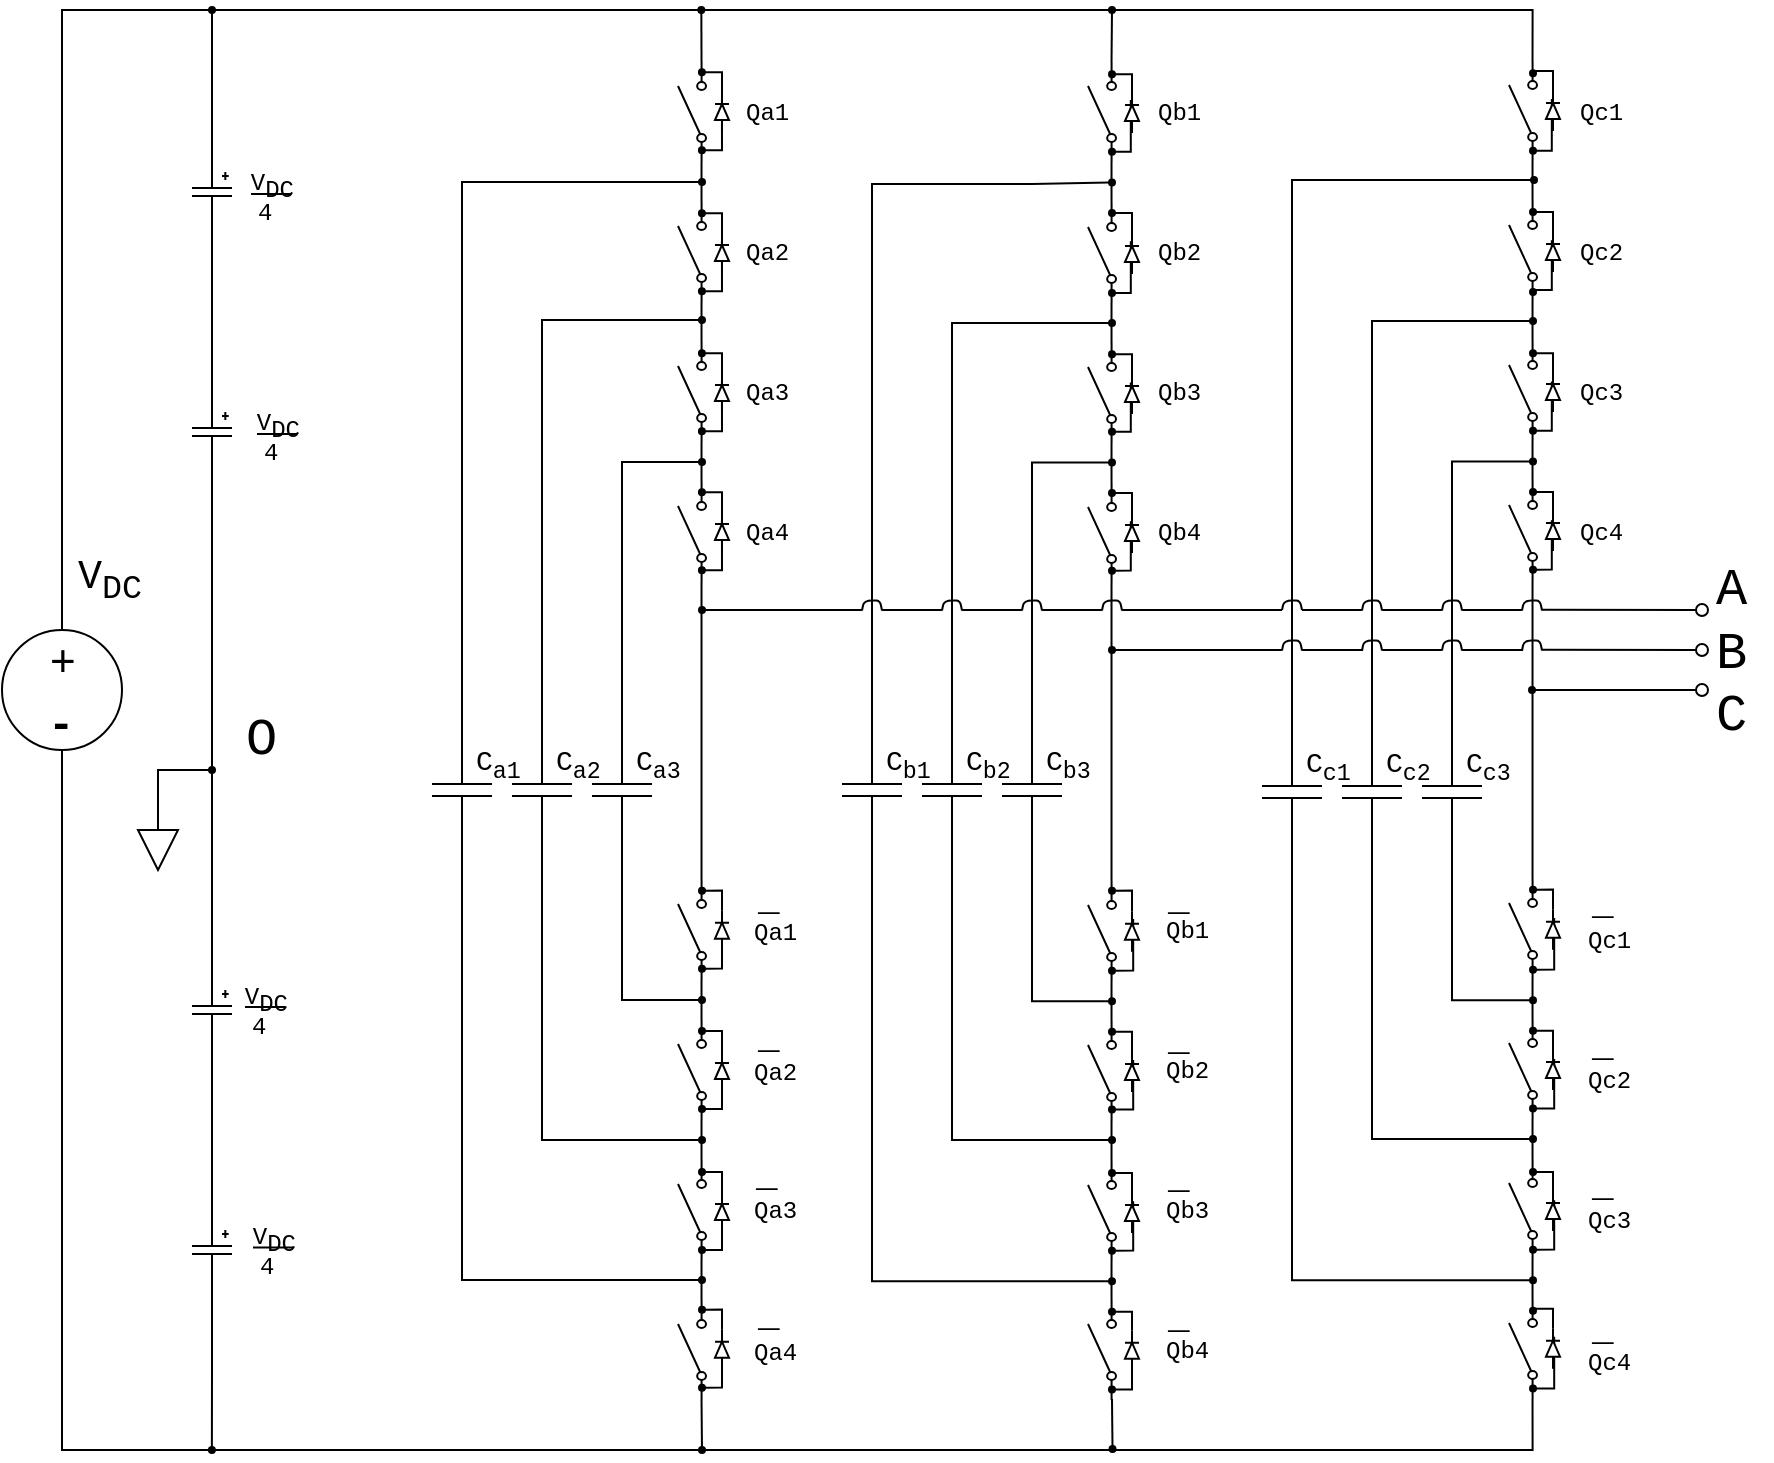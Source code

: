 <mxfile version="10.6.6" type="github"><diagram id="sscBolJHvE7xzkybfC2L" name="Page-1"><mxGraphModel dx="1640" dy="919" grid="1" gridSize="5" guides="1" tooltips="1" connect="1" arrows="1" fold="1" page="1" pageScale="1" pageWidth="827" pageHeight="1169" math="0" shadow="0"><root><mxCell id="0"/><mxCell id="1" parent="0"/><mxCell id="ISOhxACk6VoRJgg4IMBV-1" value="" style="group" parent="1" vertex="1" connectable="0"><mxGeometry x="10" y="430" width="60" height="60" as="geometry"/></mxCell><mxCell id="ISOhxACk6VoRJgg4IMBV-2" value="" style="ellipse;whiteSpace=wrap;html=1;aspect=fixed;fillColor=none;" parent="ISOhxACk6VoRJgg4IMBV-1" vertex="1"><mxGeometry width="60" height="60" as="geometry"/></mxCell><mxCell id="ISOhxACk6VoRJgg4IMBV-3" value="+" style="text;html=1;resizable=0;points=[];autosize=1;align=left;verticalAlign=top;spacingTop=-4;fontStyle=0;fontSize=22;" parent="ISOhxACk6VoRJgg4IMBV-1" vertex="1"><mxGeometry x="22" width="20" height="20" as="geometry"/></mxCell><mxCell id="ISOhxACk6VoRJgg4IMBV-4" value="&lt;font style=&quot;font-size: 22px;&quot; face=&quot;Courier New&quot;&gt;-&lt;/font&gt;" style="text;html=1;resizable=0;points=[];autosize=1;align=left;verticalAlign=top;spacingTop=-4;fontSize=22;fontStyle=1" parent="ISOhxACk6VoRJgg4IMBV-1" vertex="1"><mxGeometry x="21" y="31" width="30" height="20" as="geometry"/></mxCell><mxCell id="ISOhxACk6VoRJgg4IMBV-5" style="edgeStyle=orthogonalEdgeStyle;rounded=0;orthogonalLoop=1;jettySize=auto;html=1;exitX=0;exitY=0.84;exitDx=0;exitDy=0;exitPerimeter=0;entryX=1;entryY=0.84;entryDx=0;entryDy=0;entryPerimeter=0;endArrow=none;endFill=0;" parent="1" source="ISOhxACk6VoRJgg4IMBV-6" target="ISOhxACk6VoRJgg4IMBV-8" edge="1"><mxGeometry relative="1" as="geometry"/></mxCell><mxCell id="ISOhxACk6VoRJgg4IMBV-6" value="" style="pointerEvents=1;verticalLabelPosition=bottom;shadow=0;dashed=0;align=center;fillColor=#ffffff;html=1;verticalAlign=top;strokeWidth=1;shape=mxgraph.electrical.electro-mechanical.simple_switch;direction=north;" parent="1" vertex="1"><mxGeometry x="348" y="146" width="14" height="50" as="geometry"/></mxCell><mxCell id="ISOhxACk6VoRJgg4IMBV-7" style="edgeStyle=orthogonalEdgeStyle;rounded=0;orthogonalLoop=1;jettySize=auto;html=1;exitX=0;exitY=0.84;exitDx=0;exitDy=0;exitPerimeter=0;entryX=1;entryY=0.84;entryDx=0;entryDy=0;entryPerimeter=0;endArrow=none;endFill=0;" parent="1" source="ISOhxACk6VoRJgg4IMBV-8" target="ISOhxACk6VoRJgg4IMBV-10" edge="1"><mxGeometry relative="1" as="geometry"/></mxCell><mxCell id="ISOhxACk6VoRJgg4IMBV-8" value="" style="pointerEvents=1;verticalLabelPosition=bottom;shadow=0;dashed=0;align=center;fillColor=#ffffff;html=1;verticalAlign=top;strokeWidth=1;shape=mxgraph.electrical.electro-mechanical.simple_switch;direction=north;" parent="1" vertex="1"><mxGeometry x="348" y="216" width="14" height="50" as="geometry"/></mxCell><mxCell id="ISOhxACk6VoRJgg4IMBV-9" style="edgeStyle=orthogonalEdgeStyle;rounded=0;orthogonalLoop=1;jettySize=auto;html=1;exitX=0;exitY=0.84;exitDx=0;exitDy=0;exitPerimeter=0;entryX=1;entryY=0.84;entryDx=0;entryDy=0;entryPerimeter=0;endArrow=none;endFill=0;" parent="1" source="ISOhxACk6VoRJgg4IMBV-10" target="ISOhxACk6VoRJgg4IMBV-12" edge="1"><mxGeometry relative="1" as="geometry"/></mxCell><mxCell id="ISOhxACk6VoRJgg4IMBV-10" value="" style="pointerEvents=1;verticalLabelPosition=bottom;shadow=0;dashed=0;align=center;fillColor=#ffffff;html=1;verticalAlign=top;strokeWidth=1;shape=mxgraph.electrical.electro-mechanical.simple_switch;direction=north;" parent="1" vertex="1"><mxGeometry x="348" y="286" width="14" height="50" as="geometry"/></mxCell><mxCell id="ISOhxACk6VoRJgg4IMBV-11" style="edgeStyle=orthogonalEdgeStyle;rounded=0;orthogonalLoop=1;jettySize=auto;html=1;exitX=0;exitY=0.84;exitDx=0;exitDy=0;exitPerimeter=0;entryX=1;entryY=0.84;entryDx=0;entryDy=0;entryPerimeter=0;endArrow=none;endFill=0;" parent="1" source="ISOhxACk6VoRJgg4IMBV-12" target="ISOhxACk6VoRJgg4IMBV-14" edge="1"><mxGeometry relative="1" as="geometry"><mxPoint x="364.667" y="455" as="sourcePoint"/><mxPoint x="365" y="515" as="targetPoint"/><Array as="points"/></mxGeometry></mxCell><mxCell id="ISOhxACk6VoRJgg4IMBV-12" value="" style="pointerEvents=1;verticalLabelPosition=bottom;shadow=0;dashed=0;align=center;fillColor=#ffffff;html=1;verticalAlign=top;strokeWidth=1;shape=mxgraph.electrical.electro-mechanical.simple_switch;direction=north;" parent="1" vertex="1"><mxGeometry x="348" y="356" width="14" height="50" as="geometry"/></mxCell><mxCell id="ISOhxACk6VoRJgg4IMBV-13" style="edgeStyle=orthogonalEdgeStyle;rounded=0;orthogonalLoop=1;jettySize=auto;html=1;exitX=0;exitY=0.84;exitDx=0;exitDy=0;exitPerimeter=0;entryX=1;entryY=0.84;entryDx=0;entryDy=0;entryPerimeter=0;endArrow=none;endFill=0;" parent="1" source="ISOhxACk6VoRJgg4IMBV-14" target="ISOhxACk6VoRJgg4IMBV-16" edge="1"><mxGeometry relative="1" as="geometry"/></mxCell><mxCell id="ISOhxACk6VoRJgg4IMBV-14" value="" style="pointerEvents=1;verticalLabelPosition=bottom;shadow=0;dashed=0;align=center;fillColor=#ffffff;html=1;verticalAlign=top;strokeWidth=1;shape=mxgraph.electrical.electro-mechanical.simple_switch;direction=north;" parent="1" vertex="1"><mxGeometry x="348" y="555" width="14" height="50" as="geometry"/></mxCell><mxCell id="ISOhxACk6VoRJgg4IMBV-15" style="edgeStyle=orthogonalEdgeStyle;rounded=0;orthogonalLoop=1;jettySize=auto;html=1;exitX=0;exitY=0.84;exitDx=0;exitDy=0;exitPerimeter=0;entryX=1;entryY=0.84;entryDx=0;entryDy=0;entryPerimeter=0;endArrow=none;endFill=0;" parent="1" source="ISOhxACk6VoRJgg4IMBV-16" target="ISOhxACk6VoRJgg4IMBV-18" edge="1"><mxGeometry relative="1" as="geometry"/></mxCell><mxCell id="ISOhxACk6VoRJgg4IMBV-16" value="" style="pointerEvents=1;verticalLabelPosition=bottom;shadow=0;dashed=0;align=center;fillColor=#ffffff;html=1;verticalAlign=top;strokeWidth=1;shape=mxgraph.electrical.electro-mechanical.simple_switch;direction=north;" parent="1" vertex="1"><mxGeometry x="348" y="625" width="14" height="50" as="geometry"/></mxCell><mxCell id="ISOhxACk6VoRJgg4IMBV-17" style="edgeStyle=orthogonalEdgeStyle;rounded=0;orthogonalLoop=1;jettySize=auto;html=1;exitX=0;exitY=0.84;exitDx=0;exitDy=0;exitPerimeter=0;entryX=1;entryY=0.84;entryDx=0;entryDy=0;entryPerimeter=0;endArrow=none;endFill=0;" parent="1" source="ISOhxACk6VoRJgg4IMBV-18" target="ISOhxACk6VoRJgg4IMBV-20" edge="1"><mxGeometry relative="1" as="geometry"/></mxCell><mxCell id="ISOhxACk6VoRJgg4IMBV-18" value="" style="pointerEvents=1;verticalLabelPosition=bottom;shadow=0;dashed=0;align=center;fillColor=#ffffff;html=1;verticalAlign=top;strokeWidth=1;shape=mxgraph.electrical.electro-mechanical.simple_switch;direction=north;" parent="1" vertex="1"><mxGeometry x="348" y="695" width="14" height="50" as="geometry"/></mxCell><mxCell id="ISOhxACk6VoRJgg4IMBV-19" style="edgeStyle=orthogonalEdgeStyle;rounded=0;orthogonalLoop=1;jettySize=auto;html=1;exitX=0;exitY=0.84;exitDx=0;exitDy=0;exitPerimeter=0;entryX=0.5;entryY=1;entryDx=0;entryDy=0;endArrow=none;endFill=0;" parent="1" source="-IDaspbTrrvlAIXSfm-w-112" target="ISOhxACk6VoRJgg4IMBV-2" edge="1"><mxGeometry relative="1" as="geometry"><Array as="points"><mxPoint x="775" y="840"/><mxPoint x="40" y="840"/></Array></mxGeometry></mxCell><mxCell id="ISOhxACk6VoRJgg4IMBV-20" value="" style="pointerEvents=1;verticalLabelPosition=bottom;shadow=0;dashed=0;align=center;fillColor=#ffffff;html=1;verticalAlign=top;strokeWidth=1;shape=mxgraph.electrical.electro-mechanical.simple_switch;direction=north;" parent="1" vertex="1"><mxGeometry x="348" y="765" width="14" height="50" as="geometry"/></mxCell><mxCell id="ISOhxACk6VoRJgg4IMBV-21" style="edgeStyle=orthogonalEdgeStyle;rounded=0;orthogonalLoop=1;jettySize=auto;html=1;exitX=0;exitY=0.5;exitDx=0;exitDy=0;exitPerimeter=0;endArrow=oval;endFill=1;endSize=3;" parent="1" source="ISOhxACk6VoRJgg4IMBV-22" edge="1"><mxGeometry relative="1" as="geometry"><mxPoint x="115" y="120" as="targetPoint"/></mxGeometry></mxCell><mxCell id="ISOhxACk6VoRJgg4IMBV-22" value="" style="pointerEvents=1;verticalLabelPosition=bottom;shadow=0;dashed=0;align=center;fillColor=#ffffff;html=1;verticalAlign=top;strokeWidth=1;shape=mxgraph.electrical.capacitors.capacitor_5;direction=south;" parent="1" vertex="1"><mxGeometry x="105" y="191" width="20" height="40" as="geometry"/></mxCell><mxCell id="ISOhxACk6VoRJgg4IMBV-23" style="edgeStyle=orthogonalEdgeStyle;rounded=0;orthogonalLoop=1;jettySize=auto;html=1;exitX=0;exitY=0.5;exitDx=0;exitDy=0;exitPerimeter=0;entryX=1;entryY=0.5;entryDx=0;entryDy=0;entryPerimeter=0;endArrow=none;endFill=0;endSize=3;" parent="1" source="ISOhxACk6VoRJgg4IMBV-25" target="ISOhxACk6VoRJgg4IMBV-22" edge="1"><mxGeometry relative="1" as="geometry"/></mxCell><mxCell id="ISOhxACk6VoRJgg4IMBV-24" style="edgeStyle=orthogonalEdgeStyle;rounded=0;orthogonalLoop=1;jettySize=auto;html=1;exitX=1;exitY=0.5;exitDx=0;exitDy=0;exitPerimeter=0;entryX=0;entryY=0.5;entryDx=0;entryDy=0;entryPerimeter=0;endArrow=none;endFill=0;endSize=3;" parent="1" source="ISOhxACk6VoRJgg4IMBV-25" target="ISOhxACk6VoRJgg4IMBV-29" edge="1"><mxGeometry relative="1" as="geometry"/></mxCell><mxCell id="ISOhxACk6VoRJgg4IMBV-25" value="" style="pointerEvents=1;verticalLabelPosition=bottom;shadow=0;dashed=0;align=center;fillColor=#ffffff;html=1;verticalAlign=top;strokeWidth=1;shape=mxgraph.electrical.capacitors.capacitor_5;direction=south;" parent="1" vertex="1"><mxGeometry x="105" y="311" width="20" height="40" as="geometry"/></mxCell><mxCell id="ISOhxACk6VoRJgg4IMBV-26" style="edgeStyle=orthogonalEdgeStyle;rounded=0;orthogonalLoop=1;jettySize=auto;html=1;exitX=1;exitY=0.5;exitDx=0;exitDy=0;exitPerimeter=0;endArrow=oval;endFill=1;endSize=3;" parent="1" source="ISOhxACk6VoRJgg4IMBV-27" edge="1"><mxGeometry relative="1" as="geometry"><mxPoint x="114.944" y="840" as="targetPoint"/></mxGeometry></mxCell><mxCell id="ISOhxACk6VoRJgg4IMBV-27" value="" style="pointerEvents=1;verticalLabelPosition=bottom;shadow=0;dashed=0;align=center;fillColor=#ffffff;html=1;verticalAlign=top;strokeWidth=1;shape=mxgraph.electrical.capacitors.capacitor_5;direction=south;" parent="1" vertex="1"><mxGeometry x="105" y="720" width="20" height="40" as="geometry"/></mxCell><mxCell id="ISOhxACk6VoRJgg4IMBV-28" style="edgeStyle=orthogonalEdgeStyle;rounded=0;orthogonalLoop=1;jettySize=auto;html=1;exitX=1;exitY=0.5;exitDx=0;exitDy=0;exitPerimeter=0;entryX=0;entryY=0.5;entryDx=0;entryDy=0;entryPerimeter=0;endArrow=none;endFill=0;endSize=3;" parent="1" source="ISOhxACk6VoRJgg4IMBV-29" target="ISOhxACk6VoRJgg4IMBV-27" edge="1"><mxGeometry relative="1" as="geometry"/></mxCell><mxCell id="ISOhxACk6VoRJgg4IMBV-29" value="" style="pointerEvents=1;verticalLabelPosition=bottom;shadow=0;dashed=0;align=center;fillColor=#ffffff;html=1;verticalAlign=top;strokeWidth=1;shape=mxgraph.electrical.capacitors.capacitor_5;direction=south;" parent="1" vertex="1"><mxGeometry x="105" y="600" width="20" height="40" as="geometry"/></mxCell><mxCell id="ISOhxACk6VoRJgg4IMBV-30" style="edgeStyle=orthogonalEdgeStyle;rounded=0;orthogonalLoop=1;jettySize=auto;html=1;endArrow=oval;endFill=1;endSize=3;exitX=0;exitY=0.5;exitDx=0;exitDy=0;exitPerimeter=0;" parent="1" edge="1" source="JWBQmJvLQiH9qSn1RXFk-5"><mxGeometry relative="1" as="geometry"><mxPoint x="360" y="346" as="targetPoint"/><Array as="points"><mxPoint x="320" y="346"/></Array><mxPoint x="320" y="470" as="sourcePoint"/></mxGeometry></mxCell><mxCell id="ISOhxACk6VoRJgg4IMBV-31" style="edgeStyle=orthogonalEdgeStyle;rounded=0;orthogonalLoop=1;jettySize=auto;html=1;endArrow=oval;endFill=1;endSize=3;exitX=1;exitY=0.5;exitDx=0;exitDy=0;exitPerimeter=0;" parent="1" edge="1" source="JWBQmJvLQiH9qSn1RXFk-5"><mxGeometry relative="1" as="geometry"><mxPoint x="360" y="615" as="targetPoint"/><Array as="points"><mxPoint x="320" y="615"/></Array><mxPoint x="320" y="550" as="sourcePoint"/></mxGeometry></mxCell><mxCell id="ISOhxACk6VoRJgg4IMBV-33" style="edgeStyle=orthogonalEdgeStyle;rounded=0;orthogonalLoop=1;jettySize=auto;html=1;entryX=1;entryY=0.84;entryDx=0;entryDy=0;entryPerimeter=0;endArrow=none;endFill=0;" parent="1" target="-IDaspbTrrvlAIXSfm-w-99" edge="1"><mxGeometry relative="1" as="geometry"><mxPoint x="399.6" y="147" as="targetPoint"/><Array as="points"><mxPoint x="40" y="120"/><mxPoint x="775" y="120"/></Array><mxPoint x="40" y="430" as="sourcePoint"/></mxGeometry></mxCell><mxCell id="ISOhxACk6VoRJgg4IMBV-34" style="edgeStyle=orthogonalEdgeStyle;rounded=0;orthogonalLoop=1;jettySize=auto;html=1;exitX=0.5;exitY=0;exitDx=0;exitDy=0;exitPerimeter=0;endArrow=oval;endFill=1;endSize=3;" parent="1" source="ISOhxACk6VoRJgg4IMBV-35" edge="1"><mxGeometry relative="1" as="geometry"><mxPoint x="115" y="500" as="targetPoint"/><Array as="points"><mxPoint x="88" y="500"/></Array></mxGeometry></mxCell><mxCell id="ISOhxACk6VoRJgg4IMBV-35" value="" style="pointerEvents=1;verticalLabelPosition=bottom;shadow=0;dashed=0;align=center;fillColor=#ffffff;html=1;verticalAlign=top;strokeWidth=1;shape=mxgraph.electrical.signal_sources.signal_ground;" parent="1" vertex="1"><mxGeometry x="78" y="520" width="20" height="30" as="geometry"/></mxCell><mxCell id="ISOhxACk6VoRJgg4IMBV-38" style="edgeStyle=orthogonalEdgeStyle;rounded=0;orthogonalLoop=1;jettySize=auto;html=1;endArrow=oval;endFill=1;endSize=3;exitX=1;exitY=0.5;exitDx=0;exitDy=0;exitPerimeter=0;" parent="1" source="JWBQmJvLQiH9qSn1RXFk-4" edge="1"><mxGeometry relative="1" as="geometry"><mxPoint x="360" y="685" as="targetPoint"/><Array as="points"><mxPoint x="280" y="685"/></Array><mxPoint x="280.143" y="664.286" as="sourcePoint"/></mxGeometry></mxCell><mxCell id="ISOhxACk6VoRJgg4IMBV-43" style="edgeStyle=orthogonalEdgeStyle;rounded=0;orthogonalLoop=1;jettySize=auto;html=1;endArrow=oval;endFill=1;endSize=3;exitX=0;exitY=0.5;exitDx=0;exitDy=0;exitPerimeter=0;" parent="1" source="JWBQmJvLQiH9qSn1RXFk-6" edge="1"><mxGeometry relative="1" as="geometry"><Array as="points"><mxPoint x="240" y="206"/></Array><mxPoint x="320.143" y="226" as="sourcePoint"/><mxPoint x="360" y="206" as="targetPoint"/></mxGeometry></mxCell><mxCell id="ISOhxACk6VoRJgg4IMBV-46" style="edgeStyle=orthogonalEdgeStyle;rounded=0;orthogonalLoop=1;jettySize=auto;html=1;endArrow=oval;endFill=1;endSize=3;exitX=1;exitY=0.5;exitDx=0;exitDy=0;exitPerimeter=0;" parent="1" source="JWBQmJvLQiH9qSn1RXFk-6" edge="1"><mxGeometry relative="1" as="geometry"><mxPoint x="360" y="755" as="targetPoint"/><Array as="points"><mxPoint x="240" y="755"/></Array><mxPoint x="240.143" y="730" as="sourcePoint"/></mxGeometry></mxCell><mxCell id="ISOhxACk6VoRJgg4IMBV-48" value="" style="endArrow=oval;html=1;endFill=0;" parent="1" edge="1"><mxGeometry width="50" height="50" relative="1" as="geometry"><mxPoint x="780" y="419.833" as="sourcePoint"/><mxPoint x="860" y="420" as="targetPoint"/></mxGeometry></mxCell><mxCell id="ISOhxACk6VoRJgg4IMBV-49" value="&lt;font style=&quot;font-size: 20px&quot; face=&quot;Courier New&quot;&gt;V&lt;sub&gt;DC&lt;/sub&gt;&lt;/font&gt;" style="text;html=1;resizable=0;points=[];autosize=1;align=left;verticalAlign=top;spacingTop=-4;fontSize=26;" parent="1" vertex="1"><mxGeometry x="46" y="382" width="50" height="40" as="geometry"/></mxCell><mxCell id="ISOhxACk6VoRJgg4IMBV-50" value="&lt;font face=&quot;Courier New&quot;&gt;O&lt;/font&gt;" style="text;html=1;resizable=0;points=[];autosize=1;align=left;verticalAlign=top;spacingTop=-4;fontSize=26;" parent="1" vertex="1"><mxGeometry x="130" y="465" width="30" height="30" as="geometry"/></mxCell><mxCell id="ISOhxACk6VoRJgg4IMBV-51" value="&lt;font face=&quot;Courier New&quot;&gt;A&lt;/font&gt;" style="text;html=1;resizable=0;points=[];autosize=1;align=left;verticalAlign=top;spacingTop=-4;fontSize=26;" parent="1" vertex="1"><mxGeometry x="865" y="389.833" width="30" height="30" as="geometry"/></mxCell><mxCell id="ISOhxACk6VoRJgg4IMBV-57" style="edgeStyle=orthogonalEdgeStyle;rounded=0;orthogonalLoop=1;jettySize=auto;html=1;exitX=0;exitY=0.5;exitDx=0;exitDy=0;exitPerimeter=0;endArrow=none;endFill=0;" parent="1" edge="1"><mxGeometry relative="1" as="geometry"><mxPoint x="319.98" y="595.034" as="targetPoint"/><mxPoint x="320.143" y="595.714" as="sourcePoint"/></mxGeometry></mxCell><mxCell id="ISOhxACk6VoRJgg4IMBV-89" value="&lt;font face=&quot;Courier New&quot;&gt;Qa1&lt;/font&gt;" style="text;html=1;resizable=0;points=[];autosize=1;align=left;verticalAlign=top;spacingTop=-4;" parent="1" vertex="1"><mxGeometry x="380" y="161" width="35" height="20" as="geometry"/></mxCell><mxCell id="ISOhxACk6VoRJgg4IMBV-90" value="&lt;font face=&quot;Courier New&quot;&gt;Qa2&lt;/font&gt;" style="text;html=1;resizable=0;points=[];autosize=1;align=left;verticalAlign=top;spacingTop=-4;" parent="1" vertex="1"><mxGeometry x="380" y="231" width="35" height="20" as="geometry"/></mxCell><mxCell id="ISOhxACk6VoRJgg4IMBV-91" value="&lt;font face=&quot;Courier New&quot;&gt;Qa3&lt;/font&gt;" style="text;html=1;resizable=0;points=[];autosize=1;align=left;verticalAlign=top;spacingTop=-4;" parent="1" vertex="1"><mxGeometry x="380" y="301" width="35" height="20" as="geometry"/></mxCell><mxCell id="ISOhxACk6VoRJgg4IMBV-92" value="&lt;font face=&quot;Courier New&quot;&gt;Qa4&lt;/font&gt;" style="text;html=1;resizable=0;points=[];autosize=1;align=left;verticalAlign=top;spacingTop=-4;" parent="1" vertex="1"><mxGeometry x="380" y="371" width="35" height="20" as="geometry"/></mxCell><mxCell id="ISOhxACk6VoRJgg4IMBV-93" value="&lt;font face=&quot;Courier New&quot;&gt;Qa1&lt;/font&gt;" style="text;html=1;resizable=0;points=[];autosize=1;align=left;verticalAlign=top;spacingTop=-4;" parent="1" vertex="1"><mxGeometry x="384" y="570.6" width="35" height="20" as="geometry"/></mxCell><mxCell id="ISOhxACk6VoRJgg4IMBV-94" value="&lt;font face=&quot;Courier New&quot;&gt;Qa2&lt;/font&gt;" style="text;html=1;resizable=0;points=[];autosize=1;align=left;verticalAlign=top;spacingTop=-4;" parent="1" vertex="1"><mxGeometry x="384" y="640.6" width="35" height="20" as="geometry"/></mxCell><mxCell id="ISOhxACk6VoRJgg4IMBV-95" value="&lt;font face=&quot;Courier New&quot;&gt;Qa3&lt;/font&gt;" style="text;html=1;resizable=0;points=[];autosize=1;align=left;verticalAlign=top;spacingTop=-4;" parent="1" vertex="1"><mxGeometry x="384" y="710.1" width="35" height="20" as="geometry"/></mxCell><mxCell id="ISOhxACk6VoRJgg4IMBV-96" value="&lt;font face=&quot;Courier New&quot;&gt;Qa4&lt;/font&gt;" style="text;html=1;resizable=0;points=[];autosize=1;align=left;verticalAlign=top;spacingTop=-4;" parent="1" vertex="1"><mxGeometry x="384" y="780.6" width="35" height="20" as="geometry"/></mxCell><mxCell id="ISOhxACk6VoRJgg4IMBV-97" value="&lt;font style=&quot;font-size: 18px;&quot; face=&quot;Courier New&quot;&gt;_&lt;/font&gt;" style="text;html=1;resizable=0;points=[];autosize=1;align=left;verticalAlign=top;spacingTop=-4;fontSize=18;" parent="1" vertex="1"><mxGeometry x="386" y="550.5" width="20" height="20" as="geometry"/></mxCell><mxCell id="ISOhxACk6VoRJgg4IMBV-98" value="&lt;font style=&quot;font-size: 18px;&quot; face=&quot;Courier New&quot;&gt;_&lt;/font&gt;" style="text;html=1;resizable=0;points=[];autosize=1;align=left;verticalAlign=top;spacingTop=-4;fontSize=18;" parent="1" vertex="1"><mxGeometry x="386" y="620" width="20" height="20" as="geometry"/></mxCell><mxCell id="ISOhxACk6VoRJgg4IMBV-99" value="&lt;font style=&quot;font-size: 18px;&quot; face=&quot;Courier New&quot;&gt;_&lt;/font&gt;" style="text;html=1;resizable=0;points=[];autosize=1;align=left;verticalAlign=top;spacingTop=-4;fontSize=18;" parent="1" vertex="1"><mxGeometry x="385" y="689" width="20" height="20" as="geometry"/></mxCell><mxCell id="ISOhxACk6VoRJgg4IMBV-100" value="&lt;font style=&quot;font-size: 18px;&quot; face=&quot;Courier New&quot;&gt;_&lt;/font&gt;" style="text;html=1;resizable=0;points=[];autosize=1;align=left;verticalAlign=top;spacingTop=-4;fontSize=18;" parent="1" vertex="1"><mxGeometry x="386" y="759" width="20" height="20" as="geometry"/></mxCell><mxCell id="ISOhxACk6VoRJgg4IMBV-104" value="" style="group" parent="1" vertex="1" connectable="0"><mxGeometry x="110" y="316" width="50" height="35" as="geometry"/></mxCell><mxCell id="ISOhxACk6VoRJgg4IMBV-101" value="" style="endArrow=none;html=1;fontSize=16;" parent="ISOhxACk6VoRJgg4IMBV-104" edge="1"><mxGeometry width="50" height="50" relative="1" as="geometry"><mxPoint x="27.5" y="16" as="sourcePoint"/><mxPoint x="47.5" y="16" as="targetPoint"/></mxGeometry></mxCell><mxCell id="ISOhxACk6VoRJgg4IMBV-102" value="&lt;font style=&quot;font-size: 12px;&quot; face=&quot;Courier New&quot;&gt;V&lt;sub style=&quot;font-size: 12px;&quot;&gt;DC&lt;/sub&gt;&lt;/font&gt;" style="text;html=1;resizable=0;points=[];autosize=1;align=right;verticalAlign=top;spacingTop=-4;fontSize=12;" parent="ISOhxACk6VoRJgg4IMBV-104" vertex="1"><mxGeometry width="50" height="30" as="geometry"/></mxCell><mxCell id="ISOhxACk6VoRJgg4IMBV-103" value="&lt;font face=&quot;Courier New&quot;&gt;4&lt;/font&gt;" style="text;html=1;resizable=0;points=[];autosize=1;align=left;verticalAlign=top;spacingTop=-4;fontSize=12;" parent="ISOhxACk6VoRJgg4IMBV-104" vertex="1"><mxGeometry x="29" y="15" width="20" height="20" as="geometry"/></mxCell><mxCell id="ISOhxACk6VoRJgg4IMBV-105" value="" style="group" parent="1" vertex="1" connectable="0"><mxGeometry x="104" y="602.5" width="50" height="35" as="geometry"/></mxCell><mxCell id="ISOhxACk6VoRJgg4IMBV-106" value="" style="endArrow=none;html=1;fontSize=16;" parent="ISOhxACk6VoRJgg4IMBV-105" edge="1"><mxGeometry width="50" height="50" relative="1" as="geometry"><mxPoint x="27.5" y="16" as="sourcePoint"/><mxPoint x="47.5" y="16" as="targetPoint"/></mxGeometry></mxCell><mxCell id="ISOhxACk6VoRJgg4IMBV-107" value="&lt;font style=&quot;font-size: 12px;&quot; face=&quot;Courier New&quot;&gt;V&lt;sub style=&quot;font-size: 12px;&quot;&gt;DC&lt;/sub&gt;&lt;/font&gt;" style="text;html=1;resizable=0;points=[];autosize=1;align=right;verticalAlign=top;spacingTop=-4;fontSize=12;" parent="ISOhxACk6VoRJgg4IMBV-105" vertex="1"><mxGeometry width="50" height="30" as="geometry"/></mxCell><mxCell id="ISOhxACk6VoRJgg4IMBV-108" value="&lt;font face=&quot;Courier New&quot;&gt;4&lt;/font&gt;" style="text;html=1;resizable=0;points=[];autosize=1;align=left;verticalAlign=top;spacingTop=-4;fontSize=12;" parent="ISOhxACk6VoRJgg4IMBV-105" vertex="1"><mxGeometry x="29" y="15" width="20" height="20" as="geometry"/></mxCell><mxCell id="ISOhxACk6VoRJgg4IMBV-109" value="" style="group" parent="1" vertex="1" connectable="0"><mxGeometry x="108" y="722.7" width="50" height="35" as="geometry"/></mxCell><mxCell id="ISOhxACk6VoRJgg4IMBV-110" value="" style="endArrow=none;html=1;fontSize=16;" parent="ISOhxACk6VoRJgg4IMBV-109" edge="1"><mxGeometry width="50" height="50" relative="1" as="geometry"><mxPoint x="27.5" y="16" as="sourcePoint"/><mxPoint x="47.5" y="16" as="targetPoint"/></mxGeometry></mxCell><mxCell id="ISOhxACk6VoRJgg4IMBV-111" value="&lt;font style=&quot;font-size: 12px;&quot; face=&quot;Courier New&quot;&gt;V&lt;sub style=&quot;font-size: 12px;&quot;&gt;DC&lt;/sub&gt;&lt;/font&gt;" style="text;html=1;resizable=0;points=[];autosize=1;align=right;verticalAlign=top;spacingTop=-4;fontSize=12;" parent="ISOhxACk6VoRJgg4IMBV-109" vertex="1"><mxGeometry width="50" height="30" as="geometry"/></mxCell><mxCell id="ISOhxACk6VoRJgg4IMBV-112" value="&lt;font face=&quot;Courier New&quot;&gt;4&lt;/font&gt;" style="text;html=1;resizable=0;points=[];autosize=1;align=left;verticalAlign=top;spacingTop=-4;fontSize=12;" parent="ISOhxACk6VoRJgg4IMBV-109" vertex="1"><mxGeometry x="29" y="15" width="20" height="20" as="geometry"/></mxCell><mxCell id="ISOhxACk6VoRJgg4IMBV-113" value="" style="group" parent="1" vertex="1" connectable="0"><mxGeometry x="107" y="196" width="50" height="35" as="geometry"/></mxCell><mxCell id="ISOhxACk6VoRJgg4IMBV-114" value="" style="endArrow=none;html=1;fontSize=16;" parent="ISOhxACk6VoRJgg4IMBV-113" edge="1"><mxGeometry width="50" height="50" relative="1" as="geometry"><mxPoint x="27.5" y="16" as="sourcePoint"/><mxPoint x="47.5" y="16" as="targetPoint"/></mxGeometry></mxCell><mxCell id="ISOhxACk6VoRJgg4IMBV-115" value="&lt;font style=&quot;font-size: 12px;&quot; face=&quot;Courier New&quot;&gt;V&lt;sub style=&quot;font-size: 12px;&quot;&gt;DC&lt;/sub&gt;&lt;/font&gt;" style="text;html=1;resizable=0;points=[];autosize=1;align=right;verticalAlign=top;spacingTop=-4;fontSize=12;" parent="ISOhxACk6VoRJgg4IMBV-113" vertex="1"><mxGeometry width="50" height="30" as="geometry"/></mxCell><mxCell id="ISOhxACk6VoRJgg4IMBV-116" value="&lt;font face=&quot;Courier New&quot;&gt;4&lt;/font&gt;" style="text;html=1;resizable=0;points=[];autosize=1;align=left;verticalAlign=top;spacingTop=-4;fontSize=12;" parent="ISOhxACk6VoRJgg4IMBV-113" vertex="1"><mxGeometry x="29" y="15" width="20" height="20" as="geometry"/></mxCell><mxCell id="ISOhxACk6VoRJgg4IMBV-117" style="edgeStyle=orthogonalEdgeStyle;rounded=0;orthogonalLoop=1;jettySize=auto;html=1;exitX=1;exitY=0.5;exitDx=0;exitDy=0;exitPerimeter=0;startSize=5;endArrow=oval;endFill=1;endSize=3;" parent="1" source="ISOhxACk6VoRJgg4IMBV-119" edge="1"><mxGeometry relative="1" as="geometry"><mxPoint x="359.953" y="151.07" as="targetPoint"/><Array as="points"><mxPoint x="370" y="151"/></Array></mxGeometry></mxCell><mxCell id="ISOhxACk6VoRJgg4IMBV-118" style="edgeStyle=orthogonalEdgeStyle;rounded=0;orthogonalLoop=1;jettySize=auto;html=1;exitX=0;exitY=0.5;exitDx=0;exitDy=0;exitPerimeter=0;startSize=5;endArrow=oval;endFill=1;endSize=3;" parent="1" edge="1"><mxGeometry relative="1" as="geometry"><mxPoint x="359.953" y="190.14" as="targetPoint"/><mxPoint x="369.953" y="165.023" as="sourcePoint"/><Array as="points"><mxPoint x="370" y="190"/></Array></mxGeometry></mxCell><mxCell id="ISOhxACk6VoRJgg4IMBV-119" value="" style="pointerEvents=1;fillColor=#000000;verticalLabelPosition=bottom;shadow=0;dashed=0;align=center;fillColor=#ffffff;html=1;verticalAlign=top;strokeWidth=1;shape=mxgraph.electrical.diodes.diode;direction=north;" parent="1" vertex="1"><mxGeometry x="366.5" y="161" width="7" height="20" as="geometry"/></mxCell><mxCell id="ISOhxACk6VoRJgg4IMBV-120" style="edgeStyle=orthogonalEdgeStyle;rounded=0;orthogonalLoop=1;jettySize=auto;html=1;exitX=1;exitY=0.5;exitDx=0;exitDy=0;exitPerimeter=0;startSize=5;endArrow=oval;endFill=1;endSize=3;" parent="1" source="ISOhxACk6VoRJgg4IMBV-122" edge="1"><mxGeometry relative="1" as="geometry"><mxPoint x="359.953" y="221.57" as="targetPoint"/><Array as="points"><mxPoint x="370" y="221.5"/></Array></mxGeometry></mxCell><mxCell id="ISOhxACk6VoRJgg4IMBV-121" style="edgeStyle=orthogonalEdgeStyle;rounded=0;orthogonalLoop=1;jettySize=auto;html=1;exitX=0;exitY=0.5;exitDx=0;exitDy=0;exitPerimeter=0;startSize=5;endArrow=oval;endFill=1;endSize=3;" parent="1" edge="1"><mxGeometry relative="1" as="geometry"><mxPoint x="359.953" y="260.64" as="targetPoint"/><mxPoint x="369.953" y="235.523" as="sourcePoint"/><Array as="points"><mxPoint x="370" y="260.5"/></Array></mxGeometry></mxCell><mxCell id="ISOhxACk6VoRJgg4IMBV-122" value="" style="pointerEvents=1;fillColor=#000000;verticalLabelPosition=bottom;shadow=0;dashed=0;align=center;fillColor=#ffffff;html=1;verticalAlign=top;strokeWidth=1;shape=mxgraph.electrical.diodes.diode;direction=north;" parent="1" vertex="1"><mxGeometry x="366.5" y="231.5" width="7" height="20" as="geometry"/></mxCell><mxCell id="ISOhxACk6VoRJgg4IMBV-123" style="edgeStyle=orthogonalEdgeStyle;rounded=0;orthogonalLoop=1;jettySize=auto;html=1;exitX=1;exitY=0.5;exitDx=0;exitDy=0;exitPerimeter=0;startSize=5;endArrow=oval;endFill=1;endSize=3;" parent="1" source="ISOhxACk6VoRJgg4IMBV-125" edge="1"><mxGeometry relative="1" as="geometry"><mxPoint x="359.953" y="291.57" as="targetPoint"/><Array as="points"><mxPoint x="370" y="291.5"/></Array></mxGeometry></mxCell><mxCell id="ISOhxACk6VoRJgg4IMBV-124" style="edgeStyle=orthogonalEdgeStyle;rounded=0;orthogonalLoop=1;jettySize=auto;html=1;exitX=0;exitY=0.5;exitDx=0;exitDy=0;exitPerimeter=0;startSize=5;endArrow=oval;endFill=1;endSize=3;" parent="1" edge="1"><mxGeometry relative="1" as="geometry"><mxPoint x="359.953" y="330.64" as="targetPoint"/><mxPoint x="369.953" y="305.523" as="sourcePoint"/><Array as="points"><mxPoint x="370" y="330.5"/></Array></mxGeometry></mxCell><mxCell id="ISOhxACk6VoRJgg4IMBV-125" value="" style="pointerEvents=1;fillColor=#000000;verticalLabelPosition=bottom;shadow=0;dashed=0;align=center;fillColor=#ffffff;html=1;verticalAlign=top;strokeWidth=1;shape=mxgraph.electrical.diodes.diode;direction=north;" parent="1" vertex="1"><mxGeometry x="366.5" y="301.5" width="7" height="20" as="geometry"/></mxCell><mxCell id="ISOhxACk6VoRJgg4IMBV-126" style="edgeStyle=orthogonalEdgeStyle;rounded=0;orthogonalLoop=1;jettySize=auto;html=1;exitX=1;exitY=0.5;exitDx=0;exitDy=0;exitPerimeter=0;startSize=5;endArrow=oval;endFill=1;endSize=3;" parent="1" source="ISOhxACk6VoRJgg4IMBV-128" edge="1"><mxGeometry relative="1" as="geometry"><mxPoint x="359.953" y="361.07" as="targetPoint"/><Array as="points"><mxPoint x="370" y="361"/></Array></mxGeometry></mxCell><mxCell id="ISOhxACk6VoRJgg4IMBV-127" style="edgeStyle=orthogonalEdgeStyle;rounded=0;orthogonalLoop=1;jettySize=auto;html=1;exitX=0;exitY=0.5;exitDx=0;exitDy=0;exitPerimeter=0;startSize=5;endArrow=oval;endFill=1;endSize=3;" parent="1" edge="1"><mxGeometry relative="1" as="geometry"><mxPoint x="359.953" y="400.14" as="targetPoint"/><mxPoint x="369.953" y="375.023" as="sourcePoint"/><Array as="points"><mxPoint x="370" y="400"/></Array></mxGeometry></mxCell><mxCell id="ISOhxACk6VoRJgg4IMBV-128" value="" style="pointerEvents=1;fillColor=#000000;verticalLabelPosition=bottom;shadow=0;dashed=0;align=center;fillColor=#ffffff;html=1;verticalAlign=top;strokeWidth=1;shape=mxgraph.electrical.diodes.diode;direction=north;" parent="1" vertex="1"><mxGeometry x="366.5" y="371" width="7" height="20" as="geometry"/></mxCell><mxCell id="ISOhxACk6VoRJgg4IMBV-134" style="edgeStyle=orthogonalEdgeStyle;rounded=0;orthogonalLoop=1;jettySize=auto;html=1;exitX=1;exitY=0.5;exitDx=0;exitDy=0;exitPerimeter=0;startSize=5;endArrow=oval;endFill=1;endSize=3;" parent="1" source="ISOhxACk6VoRJgg4IMBV-136" edge="1"><mxGeometry relative="1" as="geometry"><mxPoint x="360" y="560.333" as="targetPoint"/><Array as="points"><mxPoint x="370" y="560.333"/></Array></mxGeometry></mxCell><mxCell id="ISOhxACk6VoRJgg4IMBV-135" style="edgeStyle=orthogonalEdgeStyle;rounded=0;orthogonalLoop=1;jettySize=auto;html=1;exitX=0;exitY=0.5;exitDx=0;exitDy=0;exitPerimeter=0;startSize=5;endArrow=oval;endFill=1;endSize=3;" parent="1" edge="1"><mxGeometry relative="1" as="geometry"><mxPoint x="360" y="599.333" as="targetPoint"/><mxPoint x="370" y="574.333" as="sourcePoint"/><Array as="points"><mxPoint x="370" y="599.333"/></Array></mxGeometry></mxCell><mxCell id="ISOhxACk6VoRJgg4IMBV-136" value="" style="pointerEvents=1;fillColor=#000000;verticalLabelPosition=bottom;shadow=0;dashed=0;align=center;fillColor=#ffffff;html=1;verticalAlign=top;strokeWidth=1;shape=mxgraph.electrical.diodes.diode;direction=north;" parent="1" vertex="1"><mxGeometry x="366.5" y="570.333" width="7" height="20" as="geometry"/></mxCell><mxCell id="ISOhxACk6VoRJgg4IMBV-137" style="edgeStyle=orthogonalEdgeStyle;rounded=0;orthogonalLoop=1;jettySize=auto;html=1;exitX=1;exitY=0.5;exitDx=0;exitDy=0;exitPerimeter=0;startSize=5;endArrow=oval;endFill=1;endSize=3;" parent="1" source="ISOhxACk6VoRJgg4IMBV-139" edge="1"><mxGeometry relative="1" as="geometry"><mxPoint x="360" y="769.833" as="targetPoint"/><Array as="points"><mxPoint x="370" y="769.833"/></Array></mxGeometry></mxCell><mxCell id="ISOhxACk6VoRJgg4IMBV-138" style="edgeStyle=orthogonalEdgeStyle;rounded=0;orthogonalLoop=1;jettySize=auto;html=1;exitX=0;exitY=0.5;exitDx=0;exitDy=0;exitPerimeter=0;startSize=5;endArrow=oval;endFill=1;endSize=3;" parent="1" edge="1"><mxGeometry relative="1" as="geometry"><mxPoint x="360" y="808.833" as="targetPoint"/><mxPoint x="370" y="783.833" as="sourcePoint"/><Array as="points"><mxPoint x="370" y="808.833"/></Array></mxGeometry></mxCell><mxCell id="ISOhxACk6VoRJgg4IMBV-139" value="" style="pointerEvents=1;fillColor=#000000;verticalLabelPosition=bottom;shadow=0;dashed=0;align=center;fillColor=#ffffff;html=1;verticalAlign=top;strokeWidth=1;shape=mxgraph.electrical.diodes.diode;direction=north;" parent="1" vertex="1"><mxGeometry x="366.5" y="779.833" width="7" height="20" as="geometry"/></mxCell><mxCell id="ISOhxACk6VoRJgg4IMBV-140" style="edgeStyle=orthogonalEdgeStyle;rounded=0;orthogonalLoop=1;jettySize=auto;html=1;exitX=1;exitY=0.5;exitDx=0;exitDy=0;exitPerimeter=0;startSize=5;endArrow=oval;endFill=1;endSize=3;" parent="1" source="ISOhxACk6VoRJgg4IMBV-142" edge="1"><mxGeometry relative="1" as="geometry"><mxPoint x="360" y="701" as="targetPoint"/><Array as="points"><mxPoint x="370" y="701"/></Array></mxGeometry></mxCell><mxCell id="ISOhxACk6VoRJgg4IMBV-141" style="edgeStyle=orthogonalEdgeStyle;rounded=0;orthogonalLoop=1;jettySize=auto;html=1;exitX=0;exitY=0.5;exitDx=0;exitDy=0;exitPerimeter=0;startSize=5;endArrow=oval;endFill=1;endSize=3;" parent="1" edge="1"><mxGeometry relative="1" as="geometry"><mxPoint x="360" y="740" as="targetPoint"/><mxPoint x="370" y="715" as="sourcePoint"/><Array as="points"><mxPoint x="370" y="740"/></Array></mxGeometry></mxCell><mxCell id="ISOhxACk6VoRJgg4IMBV-142" value="" style="pointerEvents=1;fillColor=#000000;verticalLabelPosition=bottom;shadow=0;dashed=0;align=center;fillColor=#ffffff;html=1;verticalAlign=top;strokeWidth=1;shape=mxgraph.electrical.diodes.diode;direction=north;" parent="1" vertex="1"><mxGeometry x="366.5" y="711" width="7" height="20" as="geometry"/></mxCell><mxCell id="ISOhxACk6VoRJgg4IMBV-143" style="edgeStyle=orthogonalEdgeStyle;rounded=0;orthogonalLoop=1;jettySize=auto;html=1;exitX=1;exitY=0.5;exitDx=0;exitDy=0;exitPerimeter=0;startSize=5;endArrow=oval;endFill=1;endSize=3;" parent="1" source="ISOhxACk6VoRJgg4IMBV-145" edge="1"><mxGeometry relative="1" as="geometry"><mxPoint x="360" y="630.5" as="targetPoint"/><Array as="points"><mxPoint x="370" y="630.5"/></Array></mxGeometry></mxCell><mxCell id="ISOhxACk6VoRJgg4IMBV-144" style="edgeStyle=orthogonalEdgeStyle;rounded=0;orthogonalLoop=1;jettySize=auto;html=1;exitX=0;exitY=0.5;exitDx=0;exitDy=0;exitPerimeter=0;startSize=5;endArrow=oval;endFill=1;endSize=3;" parent="1" edge="1"><mxGeometry relative="1" as="geometry"><mxPoint x="360" y="669.5" as="targetPoint"/><mxPoint x="370" y="644.5" as="sourcePoint"/><Array as="points"><mxPoint x="370" y="669.5"/></Array></mxGeometry></mxCell><mxCell id="ISOhxACk6VoRJgg4IMBV-145" value="" style="pointerEvents=1;fillColor=#000000;verticalLabelPosition=bottom;shadow=0;dashed=0;align=center;fillColor=#ffffff;html=1;verticalAlign=top;strokeWidth=1;shape=mxgraph.electrical.diodes.diode;direction=north;" parent="1" vertex="1"><mxGeometry x="366.5" y="640.5" width="7" height="20" as="geometry"/></mxCell><mxCell id="9iAsEl-rplv7JPmp0Qpo-5" value="" style="endArrow=oval;html=1;endFill=1;endSize=3;exitX=0;exitY=0.5;exitDx=0;exitDy=0;exitPerimeter=0;edgeStyle=orthogonalEdgeStyle;rounded=0;" parent="1" edge="1" source="JWBQmJvLQiH9qSn1RXFk-4"><mxGeometry width="50" height="50" relative="1" as="geometry"><mxPoint x="325" y="276" as="sourcePoint"/><mxPoint x="360" y="275" as="targetPoint"/><Array as="points"><mxPoint x="280" y="275"/><mxPoint x="360" y="275"/></Array></mxGeometry></mxCell><mxCell id="-IDaspbTrrvlAIXSfm-w-10" style="edgeStyle=orthogonalEdgeStyle;rounded=0;orthogonalLoop=1;jettySize=auto;html=1;exitX=0;exitY=0.84;exitDx=0;exitDy=0;exitPerimeter=0;entryX=1;entryY=0.84;entryDx=0;entryDy=0;entryPerimeter=0;endArrow=none;endFill=0;" parent="1" source="-IDaspbTrrvlAIXSfm-w-11" target="-IDaspbTrrvlAIXSfm-w-13" edge="1"><mxGeometry relative="1" as="geometry"/></mxCell><mxCell id="-IDaspbTrrvlAIXSfm-w-11" value="" style="pointerEvents=1;verticalLabelPosition=bottom;shadow=0;dashed=0;align=center;fillColor=#ffffff;html=1;verticalAlign=top;strokeWidth=1;shape=mxgraph.electrical.electro-mechanical.simple_switch;direction=north;" parent="1" vertex="1"><mxGeometry x="553" y="146" width="14" height="50" as="geometry"/></mxCell><mxCell id="-IDaspbTrrvlAIXSfm-w-12" style="edgeStyle=orthogonalEdgeStyle;rounded=0;orthogonalLoop=1;jettySize=auto;html=1;exitX=0;exitY=0.84;exitDx=0;exitDy=0;exitPerimeter=0;entryX=1;entryY=0.84;entryDx=0;entryDy=0;entryPerimeter=0;endArrow=none;endFill=0;" parent="1" source="-IDaspbTrrvlAIXSfm-w-13" target="-IDaspbTrrvlAIXSfm-w-15" edge="1"><mxGeometry relative="1" as="geometry"/></mxCell><mxCell id="-IDaspbTrrvlAIXSfm-w-13" value="" style="pointerEvents=1;verticalLabelPosition=bottom;shadow=0;dashed=0;align=center;fillColor=#ffffff;html=1;verticalAlign=top;strokeWidth=1;shape=mxgraph.electrical.electro-mechanical.simple_switch;direction=north;" parent="1" vertex="1"><mxGeometry x="553" y="216.5" width="14" height="50" as="geometry"/></mxCell><mxCell id="-IDaspbTrrvlAIXSfm-w-14" style="edgeStyle=orthogonalEdgeStyle;rounded=0;orthogonalLoop=1;jettySize=auto;html=1;exitX=0;exitY=0.84;exitDx=0;exitDy=0;exitPerimeter=0;entryX=1;entryY=0.84;entryDx=0;entryDy=0;entryPerimeter=0;endArrow=none;endFill=0;" parent="1" source="-IDaspbTrrvlAIXSfm-w-15" target="-IDaspbTrrvlAIXSfm-w-17" edge="1"><mxGeometry relative="1" as="geometry"/></mxCell><mxCell id="-IDaspbTrrvlAIXSfm-w-15" value="" style="pointerEvents=1;verticalLabelPosition=bottom;shadow=0;dashed=0;align=center;fillColor=#ffffff;html=1;verticalAlign=top;strokeWidth=1;shape=mxgraph.electrical.electro-mechanical.simple_switch;direction=north;" parent="1" vertex="1"><mxGeometry x="553" y="286.5" width="14" height="50" as="geometry"/></mxCell><mxCell id="-IDaspbTrrvlAIXSfm-w-16" style="edgeStyle=orthogonalEdgeStyle;rounded=0;orthogonalLoop=1;jettySize=auto;html=1;exitX=0;exitY=0.84;exitDx=0;exitDy=0;exitPerimeter=0;entryX=1;entryY=0.84;entryDx=0;entryDy=0;entryPerimeter=0;endArrow=none;endFill=0;" parent="1" source="-IDaspbTrrvlAIXSfm-w-17" target="-IDaspbTrrvlAIXSfm-w-19" edge="1"><mxGeometry relative="1" as="geometry"><mxPoint x="569.667" y="455.5" as="sourcePoint"/><mxPoint x="570" y="515.5" as="targetPoint"/><Array as="points"/></mxGeometry></mxCell><mxCell id="-IDaspbTrrvlAIXSfm-w-17" value="" style="pointerEvents=1;verticalLabelPosition=bottom;shadow=0;dashed=0;align=center;fillColor=#ffffff;html=1;verticalAlign=top;strokeWidth=1;shape=mxgraph.electrical.electro-mechanical.simple_switch;direction=north;" parent="1" vertex="1"><mxGeometry x="553" y="356.5" width="14" height="50" as="geometry"/></mxCell><mxCell id="-IDaspbTrrvlAIXSfm-w-18" style="edgeStyle=orthogonalEdgeStyle;rounded=0;orthogonalLoop=1;jettySize=auto;html=1;exitX=0;exitY=0.84;exitDx=0;exitDy=0;exitPerimeter=0;entryX=1;entryY=0.84;entryDx=0;entryDy=0;entryPerimeter=0;endArrow=none;endFill=0;" parent="1" source="-IDaspbTrrvlAIXSfm-w-19" target="-IDaspbTrrvlAIXSfm-w-21" edge="1"><mxGeometry relative="1" as="geometry"/></mxCell><mxCell id="-IDaspbTrrvlAIXSfm-w-19" value="" style="pointerEvents=1;verticalLabelPosition=bottom;shadow=0;dashed=0;align=center;fillColor=#ffffff;html=1;verticalAlign=top;strokeWidth=1;shape=mxgraph.electrical.electro-mechanical.simple_switch;direction=north;" parent="1" vertex="1"><mxGeometry x="553" y="555.5" width="14" height="50" as="geometry"/></mxCell><mxCell id="-IDaspbTrrvlAIXSfm-w-20" style="edgeStyle=orthogonalEdgeStyle;rounded=0;orthogonalLoop=1;jettySize=auto;html=1;exitX=0;exitY=0.84;exitDx=0;exitDy=0;exitPerimeter=0;entryX=1;entryY=0.84;entryDx=0;entryDy=0;entryPerimeter=0;endArrow=none;endFill=0;" parent="1" source="-IDaspbTrrvlAIXSfm-w-21" target="-IDaspbTrrvlAIXSfm-w-23" edge="1"><mxGeometry relative="1" as="geometry"/></mxCell><mxCell id="-IDaspbTrrvlAIXSfm-w-21" value="" style="pointerEvents=1;verticalLabelPosition=bottom;shadow=0;dashed=0;align=center;fillColor=#ffffff;html=1;verticalAlign=top;strokeWidth=1;shape=mxgraph.electrical.electro-mechanical.simple_switch;direction=north;" parent="1" vertex="1"><mxGeometry x="553" y="625.5" width="14" height="50" as="geometry"/></mxCell><mxCell id="-IDaspbTrrvlAIXSfm-w-22" style="edgeStyle=orthogonalEdgeStyle;rounded=0;orthogonalLoop=1;jettySize=auto;html=1;exitX=0;exitY=0.84;exitDx=0;exitDy=0;exitPerimeter=0;entryX=1;entryY=0.84;entryDx=0;entryDy=0;entryPerimeter=0;endArrow=none;endFill=0;" parent="1" source="-IDaspbTrrvlAIXSfm-w-23" target="-IDaspbTrrvlAIXSfm-w-24" edge="1"><mxGeometry relative="1" as="geometry"/></mxCell><mxCell id="-IDaspbTrrvlAIXSfm-w-23" value="" style="pointerEvents=1;verticalLabelPosition=bottom;shadow=0;dashed=0;align=center;fillColor=#ffffff;html=1;verticalAlign=top;strokeWidth=1;shape=mxgraph.electrical.electro-mechanical.simple_switch;direction=north;" parent="1" vertex="1"><mxGeometry x="553" y="695.5" width="14" height="50" as="geometry"/></mxCell><mxCell id="-IDaspbTrrvlAIXSfm-w-24" value="" style="pointerEvents=1;verticalLabelPosition=bottom;shadow=0;dashed=0;align=center;fillColor=#ffffff;html=1;verticalAlign=top;strokeWidth=1;shape=mxgraph.electrical.electro-mechanical.simple_switch;direction=north;" parent="1" vertex="1"><mxGeometry x="553" y="765" width="14" height="50" as="geometry"/></mxCell><mxCell id="-IDaspbTrrvlAIXSfm-w-25" style="edgeStyle=orthogonalEdgeStyle;rounded=0;orthogonalLoop=1;jettySize=auto;html=1;endArrow=oval;endFill=1;endSize=3;exitX=0;exitY=0.5;exitDx=0;exitDy=0;exitPerimeter=0;" parent="1" edge="1" source="JWBQmJvLQiH9qSn1RXFk-21"><mxGeometry relative="1" as="geometry"><mxPoint x="565" y="346.206" as="targetPoint"/><Array as="points"><mxPoint x="525" y="346"/></Array><mxPoint x="529.706" y="346.206" as="sourcePoint"/></mxGeometry></mxCell><mxCell id="-IDaspbTrrvlAIXSfm-w-26" style="edgeStyle=orthogonalEdgeStyle;rounded=0;orthogonalLoop=1;jettySize=auto;html=1;endArrow=oval;endFill=1;endSize=3;exitX=1;exitY=0.5;exitDx=0;exitDy=0;exitPerimeter=0;" parent="1" edge="1" source="JWBQmJvLQiH9qSn1RXFk-21"><mxGeometry relative="1" as="geometry"><mxPoint x="565" y="615.618" as="targetPoint"/><Array as="points"><mxPoint x="525" y="616"/></Array><mxPoint x="525" y="595.618" as="sourcePoint"/></mxGeometry></mxCell><mxCell id="-IDaspbTrrvlAIXSfm-w-27" style="edgeStyle=orthogonalEdgeStyle;rounded=0;orthogonalLoop=1;jettySize=auto;html=1;endArrow=oval;endFill=1;endSize=3;exitX=1;exitY=0.5;exitDx=0;exitDy=0;exitPerimeter=0;" parent="1" source="JWBQmJvLQiH9qSn1RXFk-20" edge="1"><mxGeometry relative="1" as="geometry"><mxPoint x="565" y="685.029" as="targetPoint"/><Array as="points"><mxPoint x="485" y="685"/></Array><mxPoint x="485" y="665" as="sourcePoint"/></mxGeometry></mxCell><mxCell id="-IDaspbTrrvlAIXSfm-w-28" style="edgeStyle=orthogonalEdgeStyle;rounded=0;orthogonalLoop=1;jettySize=auto;html=1;endArrow=oval;endFill=1;endSize=3;exitX=0;exitY=0.5;exitDx=0;exitDy=0;exitPerimeter=0;" parent="1" source="JWBQmJvLQiH9qSn1RXFk-22" edge="1"><mxGeometry relative="1" as="geometry"><Array as="points"><mxPoint x="445" y="207"/><mxPoint x="525" y="206"/></Array><mxPoint x="525" y="226.667" as="sourcePoint"/><mxPoint x="565" y="206.206" as="targetPoint"/></mxGeometry></mxCell><mxCell id="-IDaspbTrrvlAIXSfm-w-29" style="edgeStyle=orthogonalEdgeStyle;rounded=0;orthogonalLoop=1;jettySize=auto;html=1;endArrow=oval;endFill=1;endSize=3;exitX=1;exitY=0.5;exitDx=0;exitDy=0;exitPerimeter=0;" parent="1" source="JWBQmJvLQiH9qSn1RXFk-22" edge="1"><mxGeometry relative="1" as="geometry"><mxPoint x="565" y="755.618" as="targetPoint"/><Array as="points"><mxPoint x="445" y="756"/></Array><mxPoint x="445" y="731" as="sourcePoint"/></mxGeometry></mxCell><mxCell id="-IDaspbTrrvlAIXSfm-w-44" value="&lt;font face=&quot;Courier New&quot;&gt;Qb1&lt;/font&gt;" style="text;html=1;resizable=0;points=[];autosize=1;align=left;verticalAlign=top;spacingTop=-4;" parent="1" vertex="1"><mxGeometry x="586" y="160.5" width="35" height="20" as="geometry"/></mxCell><mxCell id="-IDaspbTrrvlAIXSfm-w-45" value="&lt;font face=&quot;Courier New&quot;&gt;Qb2&lt;/font&gt;" style="text;html=1;resizable=0;points=[];autosize=1;align=left;verticalAlign=top;spacingTop=-4;" parent="1" vertex="1"><mxGeometry x="586" y="230.5" width="35" height="20" as="geometry"/></mxCell><mxCell id="-IDaspbTrrvlAIXSfm-w-46" value="&lt;font face=&quot;Courier New&quot;&gt;Qb3&lt;/font&gt;" style="text;html=1;resizable=0;points=[];autosize=1;align=left;verticalAlign=top;spacingTop=-4;" parent="1" vertex="1"><mxGeometry x="586" y="300.5" width="35" height="20" as="geometry"/></mxCell><mxCell id="-IDaspbTrrvlAIXSfm-w-47" value="&lt;div&gt;&lt;font face=&quot;Courier New&quot;&gt;Qb4&lt;/font&gt;&lt;/div&gt;" style="text;html=1;resizable=0;points=[];autosize=1;align=left;verticalAlign=top;spacingTop=-4;" parent="1" vertex="1"><mxGeometry x="586" y="370.5" width="35" height="20" as="geometry"/></mxCell><mxCell id="-IDaspbTrrvlAIXSfm-w-48" value="&lt;font face=&quot;Courier New&quot;&gt;Qb1&lt;/font&gt;" style="text;html=1;resizable=0;points=[];autosize=1;align=left;verticalAlign=top;spacingTop=-4;" parent="1" vertex="1"><mxGeometry x="590" y="570.1" width="35" height="20" as="geometry"/></mxCell><mxCell id="-IDaspbTrrvlAIXSfm-w-49" value="&lt;font face=&quot;Courier New&quot;&gt;Qb2&lt;/font&gt;" style="text;html=1;resizable=0;points=[];autosize=1;align=left;verticalAlign=top;spacingTop=-4;" parent="1" vertex="1"><mxGeometry x="590" y="640.1" width="35" height="20" as="geometry"/></mxCell><mxCell id="-IDaspbTrrvlAIXSfm-w-50" value="&lt;font face=&quot;Courier New&quot;&gt;Qb3&lt;/font&gt;" style="text;html=1;resizable=0;points=[];autosize=1;align=left;verticalAlign=top;spacingTop=-4;" parent="1" vertex="1"><mxGeometry x="590" y="709.6" width="35" height="20" as="geometry"/></mxCell><mxCell id="-IDaspbTrrvlAIXSfm-w-51" value="&lt;font face=&quot;Courier New&quot;&gt;Qb4&lt;/font&gt;" style="text;html=1;resizable=0;points=[];autosize=1;align=left;verticalAlign=top;spacingTop=-4;" parent="1" vertex="1"><mxGeometry x="590" y="780.1" width="35" height="20" as="geometry"/></mxCell><mxCell id="-IDaspbTrrvlAIXSfm-w-52" value="&lt;font style=&quot;font-size: 18px;&quot; face=&quot;Courier New&quot;&gt;_&lt;/font&gt;" style="text;html=1;resizable=0;points=[];autosize=1;align=left;verticalAlign=top;spacingTop=-4;fontSize=18;" parent="1" vertex="1"><mxGeometry x="591" y="551" width="20" height="20" as="geometry"/></mxCell><mxCell id="-IDaspbTrrvlAIXSfm-w-53" value="&lt;font style=&quot;font-size: 18px;&quot; face=&quot;Courier New&quot;&gt;_&lt;/font&gt;" style="text;html=1;resizable=0;points=[];autosize=1;align=left;verticalAlign=top;spacingTop=-4;fontSize=18;" parent="1" vertex="1"><mxGeometry x="591" y="620.5" width="20" height="20" as="geometry"/></mxCell><mxCell id="-IDaspbTrrvlAIXSfm-w-54" value="&lt;font style=&quot;font-size: 18px;&quot; face=&quot;Courier New&quot;&gt;_&lt;/font&gt;" style="text;html=1;resizable=0;points=[];autosize=1;align=left;verticalAlign=top;spacingTop=-4;fontSize=18;" parent="1" vertex="1"><mxGeometry x="591" y="689.5" width="20" height="20" as="geometry"/></mxCell><mxCell id="-IDaspbTrrvlAIXSfm-w-55" value="&lt;font style=&quot;font-size: 18px;&quot; face=&quot;Courier New&quot;&gt;_&lt;/font&gt;" style="text;html=1;resizable=0;points=[];autosize=1;align=left;verticalAlign=top;spacingTop=-4;fontSize=18;" parent="1" vertex="1"><mxGeometry x="591" y="759.5" width="20" height="20" as="geometry"/></mxCell><mxCell id="-IDaspbTrrvlAIXSfm-w-56" style="edgeStyle=orthogonalEdgeStyle;rounded=0;orthogonalLoop=1;jettySize=auto;html=1;exitX=1;exitY=0.5;exitDx=0;exitDy=0;exitPerimeter=0;startSize=5;endArrow=oval;endFill=1;endSize=3;" parent="1" source="-IDaspbTrrvlAIXSfm-w-58" edge="1"><mxGeometry relative="1" as="geometry"><mxPoint x="565" y="152.088" as="targetPoint"/><Array as="points"><mxPoint x="575" y="151.5"/></Array></mxGeometry></mxCell><mxCell id="-IDaspbTrrvlAIXSfm-w-57" style="edgeStyle=orthogonalEdgeStyle;rounded=0;orthogonalLoop=1;jettySize=auto;html=1;exitX=0;exitY=0.5;exitDx=0;exitDy=0;exitPerimeter=0;startSize=5;endArrow=oval;endFill=1;endSize=3;" parent="1" edge="1"><mxGeometry relative="1" as="geometry"><mxPoint x="565" y="190.912" as="targetPoint"/><mxPoint x="574.412" y="165.029" as="sourcePoint"/><Array as="points"><mxPoint x="575" y="190.5"/></Array></mxGeometry></mxCell><mxCell id="-IDaspbTrrvlAIXSfm-w-58" value="" style="pointerEvents=1;fillColor=#000000;verticalLabelPosition=bottom;shadow=0;dashed=0;align=center;fillColor=#ffffff;html=1;verticalAlign=top;strokeWidth=1;shape=mxgraph.electrical.diodes.diode;direction=north;" parent="1" vertex="1"><mxGeometry x="571.5" y="161.5" width="7" height="20" as="geometry"/></mxCell><mxCell id="-IDaspbTrrvlAIXSfm-w-59" style="edgeStyle=orthogonalEdgeStyle;rounded=0;orthogonalLoop=1;jettySize=auto;html=1;exitX=1;exitY=0.5;exitDx=0;exitDy=0;exitPerimeter=0;startSize=5;endArrow=oval;endFill=1;endSize=3;" parent="1" source="-IDaspbTrrvlAIXSfm-w-61" edge="1"><mxGeometry relative="1" as="geometry"><mxPoint x="565" y="221.5" as="targetPoint"/><Array as="points"><mxPoint x="575" y="222"/></Array></mxGeometry></mxCell><mxCell id="-IDaspbTrrvlAIXSfm-w-60" style="edgeStyle=orthogonalEdgeStyle;rounded=0;orthogonalLoop=1;jettySize=auto;html=1;exitX=0;exitY=0.5;exitDx=0;exitDy=0;exitPerimeter=0;startSize=5;endArrow=oval;endFill=1;endSize=3;" parent="1" edge="1"><mxGeometry relative="1" as="geometry"><mxPoint x="565" y="261.5" as="targetPoint"/><mxPoint x="574.412" y="235.618" as="sourcePoint"/><Array as="points"><mxPoint x="575" y="261"/></Array></mxGeometry></mxCell><mxCell id="-IDaspbTrrvlAIXSfm-w-61" value="" style="pointerEvents=1;fillColor=#000000;verticalLabelPosition=bottom;shadow=0;dashed=0;align=center;fillColor=#ffffff;html=1;verticalAlign=top;strokeWidth=1;shape=mxgraph.electrical.diodes.diode;direction=north;" parent="1" vertex="1"><mxGeometry x="571.5" y="232" width="7" height="20" as="geometry"/></mxCell><mxCell id="-IDaspbTrrvlAIXSfm-w-62" style="edgeStyle=orthogonalEdgeStyle;rounded=0;orthogonalLoop=1;jettySize=auto;html=1;exitX=1;exitY=0.5;exitDx=0;exitDy=0;exitPerimeter=0;startSize=5;endArrow=oval;endFill=1;endSize=3;" parent="1" source="-IDaspbTrrvlAIXSfm-w-64" edge="1"><mxGeometry relative="1" as="geometry"><mxPoint x="565" y="292.088" as="targetPoint"/><Array as="points"><mxPoint x="575" y="292"/></Array></mxGeometry></mxCell><mxCell id="-IDaspbTrrvlAIXSfm-w-63" style="edgeStyle=orthogonalEdgeStyle;rounded=0;orthogonalLoop=1;jettySize=auto;html=1;exitX=0;exitY=0.5;exitDx=0;exitDy=0;exitPerimeter=0;startSize=5;endArrow=oval;endFill=1;endSize=3;" parent="1" edge="1"><mxGeometry relative="1" as="geometry"><mxPoint x="565" y="330.912" as="targetPoint"/><mxPoint x="574.412" y="306.206" as="sourcePoint"/><Array as="points"><mxPoint x="575" y="331"/></Array></mxGeometry></mxCell><mxCell id="-IDaspbTrrvlAIXSfm-w-64" value="" style="pointerEvents=1;fillColor=#000000;verticalLabelPosition=bottom;shadow=0;dashed=0;align=center;fillColor=#ffffff;html=1;verticalAlign=top;strokeWidth=1;shape=mxgraph.electrical.diodes.diode;direction=north;" parent="1" vertex="1"><mxGeometry x="571.5" y="302" width="7" height="20" as="geometry"/></mxCell><mxCell id="-IDaspbTrrvlAIXSfm-w-65" style="edgeStyle=orthogonalEdgeStyle;rounded=0;orthogonalLoop=1;jettySize=auto;html=1;exitX=1;exitY=0.5;exitDx=0;exitDy=0;exitPerimeter=0;startSize=5;endArrow=oval;endFill=1;endSize=3;" parent="1" source="-IDaspbTrrvlAIXSfm-w-67" edge="1"><mxGeometry relative="1" as="geometry"><mxPoint x="565" y="361.5" as="targetPoint"/><Array as="points"><mxPoint x="575" y="361.5"/></Array></mxGeometry></mxCell><mxCell id="-IDaspbTrrvlAIXSfm-w-66" style="edgeStyle=orthogonalEdgeStyle;rounded=0;orthogonalLoop=1;jettySize=auto;html=1;exitX=0;exitY=0.5;exitDx=0;exitDy=0;exitPerimeter=0;startSize=5;endArrow=oval;endFill=1;endSize=3;" parent="1" edge="1"><mxGeometry relative="1" as="geometry"><mxPoint x="565" y="400.324" as="targetPoint"/><mxPoint x="574.412" y="375.618" as="sourcePoint"/><Array as="points"><mxPoint x="575" y="400.5"/></Array></mxGeometry></mxCell><mxCell id="-IDaspbTrrvlAIXSfm-w-67" value="" style="pointerEvents=1;fillColor=#000000;verticalLabelPosition=bottom;shadow=0;dashed=0;align=center;fillColor=#ffffff;html=1;verticalAlign=top;strokeWidth=1;shape=mxgraph.electrical.diodes.diode;direction=north;" parent="1" vertex="1"><mxGeometry x="571.5" y="371.5" width="7" height="20" as="geometry"/></mxCell><mxCell id="-IDaspbTrrvlAIXSfm-w-68" style="edgeStyle=orthogonalEdgeStyle;rounded=0;orthogonalLoop=1;jettySize=auto;html=1;exitX=1;exitY=0.5;exitDx=0;exitDy=0;exitPerimeter=0;startSize=5;endArrow=oval;endFill=1;endSize=3;" parent="1" source="-IDaspbTrrvlAIXSfm-w-70" edge="1"><mxGeometry relative="1" as="geometry"><mxPoint x="565" y="560.324" as="targetPoint"/><Array as="points"><mxPoint x="575" y="560.833"/></Array></mxGeometry></mxCell><mxCell id="-IDaspbTrrvlAIXSfm-w-69" style="edgeStyle=orthogonalEdgeStyle;rounded=0;orthogonalLoop=1;jettySize=auto;html=1;exitX=0;exitY=0.5;exitDx=0;exitDy=0;exitPerimeter=0;startSize=5;endArrow=oval;endFill=1;endSize=3;" parent="1" edge="1"><mxGeometry relative="1" as="geometry"><mxPoint x="565" y="600.324" as="targetPoint"/><mxPoint x="575.588" y="574.441" as="sourcePoint"/><Array as="points"><mxPoint x="575" y="599.833"/></Array></mxGeometry></mxCell><mxCell id="-IDaspbTrrvlAIXSfm-w-70" value="" style="pointerEvents=1;fillColor=#000000;verticalLabelPosition=bottom;shadow=0;dashed=0;align=center;fillColor=#ffffff;html=1;verticalAlign=top;strokeWidth=1;shape=mxgraph.electrical.diodes.diode;direction=north;" parent="1" vertex="1"><mxGeometry x="571.5" y="570.833" width="7" height="20" as="geometry"/></mxCell><mxCell id="-IDaspbTrrvlAIXSfm-w-71" style="edgeStyle=orthogonalEdgeStyle;rounded=0;orthogonalLoop=1;jettySize=auto;html=1;exitX=1;exitY=0.5;exitDx=0;exitDy=0;exitPerimeter=0;startSize=5;endArrow=oval;endFill=1;endSize=3;" parent="1" source="-IDaspbTrrvlAIXSfm-w-73" edge="1"><mxGeometry relative="1" as="geometry"><mxPoint x="565" y="770.912" as="targetPoint"/><Array as="points"><mxPoint x="575" y="770.333"/></Array></mxGeometry></mxCell><mxCell id="-IDaspbTrrvlAIXSfm-w-72" style="edgeStyle=orthogonalEdgeStyle;rounded=0;orthogonalLoop=1;jettySize=auto;html=1;exitX=0;exitY=0.5;exitDx=0;exitDy=0;exitPerimeter=0;startSize=5;endArrow=oval;endFill=1;endSize=3;" parent="1" edge="1"><mxGeometry relative="1" as="geometry"><mxPoint x="565" y="809.735" as="targetPoint"/><mxPoint x="575" y="783.853" as="sourcePoint"/><Array as="points"><mxPoint x="575" y="809.333"/></Array></mxGeometry></mxCell><mxCell id="-IDaspbTrrvlAIXSfm-w-73" value="" style="pointerEvents=1;fillColor=#000000;verticalLabelPosition=bottom;shadow=0;dashed=0;align=center;fillColor=#ffffff;html=1;verticalAlign=top;strokeWidth=1;shape=mxgraph.electrical.diodes.diode;direction=north;" parent="1" vertex="1"><mxGeometry x="571.5" y="780.333" width="7" height="20" as="geometry"/></mxCell><mxCell id="-IDaspbTrrvlAIXSfm-w-74" style="edgeStyle=orthogonalEdgeStyle;rounded=0;orthogonalLoop=1;jettySize=auto;html=1;exitX=1;exitY=0.5;exitDx=0;exitDy=0;exitPerimeter=0;startSize=5;endArrow=oval;endFill=1;endSize=3;" parent="1" source="-IDaspbTrrvlAIXSfm-w-76" edge="1"><mxGeometry relative="1" as="geometry"><mxPoint x="565" y="701.5" as="targetPoint"/><Array as="points"><mxPoint x="575" y="701.5"/></Array></mxGeometry></mxCell><mxCell id="-IDaspbTrrvlAIXSfm-w-75" style="edgeStyle=orthogonalEdgeStyle;rounded=0;orthogonalLoop=1;jettySize=auto;html=1;exitX=0;exitY=0.5;exitDx=0;exitDy=0;exitPerimeter=0;startSize=5;endArrow=oval;endFill=1;endSize=3;" parent="1" edge="1"><mxGeometry relative="1" as="geometry"><mxPoint x="565" y="740.324" as="targetPoint"/><mxPoint x="575.588" y="715.618" as="sourcePoint"/><Array as="points"><mxPoint x="575" y="740.5"/></Array></mxGeometry></mxCell><mxCell id="-IDaspbTrrvlAIXSfm-w-76" value="" style="pointerEvents=1;fillColor=#000000;verticalLabelPosition=bottom;shadow=0;dashed=0;align=center;fillColor=#ffffff;html=1;verticalAlign=top;strokeWidth=1;shape=mxgraph.electrical.diodes.diode;direction=north;" parent="1" vertex="1"><mxGeometry x="571.5" y="711.5" width="7" height="20" as="geometry"/></mxCell><mxCell id="-IDaspbTrrvlAIXSfm-w-77" style="edgeStyle=orthogonalEdgeStyle;rounded=0;orthogonalLoop=1;jettySize=auto;html=1;exitX=1;exitY=0.5;exitDx=0;exitDy=0;exitPerimeter=0;startSize=5;endArrow=oval;endFill=1;endSize=3;" parent="1" source="-IDaspbTrrvlAIXSfm-w-79" edge="1"><mxGeometry relative="1" as="geometry"><mxPoint x="565" y="630.912" as="targetPoint"/><Array as="points"><mxPoint x="575" y="631"/></Array></mxGeometry></mxCell><mxCell id="-IDaspbTrrvlAIXSfm-w-78" style="edgeStyle=orthogonalEdgeStyle;rounded=0;orthogonalLoop=1;jettySize=auto;html=1;exitX=0;exitY=0.5;exitDx=0;exitDy=0;exitPerimeter=0;startSize=5;endArrow=oval;endFill=1;endSize=3;" parent="1" edge="1"><mxGeometry relative="1" as="geometry"><mxPoint x="565" y="669.735" as="targetPoint"/><mxPoint x="575.588" y="645.029" as="sourcePoint"/><Array as="points"><mxPoint x="575" y="670"/></Array></mxGeometry></mxCell><mxCell id="-IDaspbTrrvlAIXSfm-w-79" value="" style="pointerEvents=1;fillColor=#000000;verticalLabelPosition=bottom;shadow=0;dashed=0;align=center;fillColor=#ffffff;html=1;verticalAlign=top;strokeWidth=1;shape=mxgraph.electrical.diodes.diode;direction=north;" parent="1" vertex="1"><mxGeometry x="571.5" y="641" width="7" height="20" as="geometry"/></mxCell><mxCell id="-IDaspbTrrvlAIXSfm-w-90" value="" style="endArrow=oval;html=1;endFill=1;endSize=3;exitX=0;exitY=0.5;exitDx=0;exitDy=0;exitPerimeter=0;edgeStyle=orthogonalEdgeStyle;rounded=0;" parent="1" edge="1" source="JWBQmJvLQiH9qSn1RXFk-20"><mxGeometry width="50" height="50" relative="1" as="geometry"><mxPoint x="530" y="276.5" as="sourcePoint"/><mxPoint x="565" y="276.5" as="targetPoint"/><Array as="points"><mxPoint x="485" y="276"/></Array></mxGeometry></mxCell><mxCell id="-IDaspbTrrvlAIXSfm-w-98" style="edgeStyle=orthogonalEdgeStyle;rounded=0;orthogonalLoop=1;jettySize=auto;html=1;exitX=0;exitY=0.84;exitDx=0;exitDy=0;exitPerimeter=0;entryX=1;entryY=0.84;entryDx=0;entryDy=0;entryPerimeter=0;endArrow=none;endFill=0;" parent="1" source="-IDaspbTrrvlAIXSfm-w-99" target="-IDaspbTrrvlAIXSfm-w-101" edge="1"><mxGeometry relative="1" as="geometry"/></mxCell><mxCell id="-IDaspbTrrvlAIXSfm-w-99" value="" style="pointerEvents=1;verticalLabelPosition=bottom;shadow=0;dashed=0;align=center;fillColor=#ffffff;html=1;verticalAlign=top;strokeWidth=1;shape=mxgraph.electrical.electro-mechanical.simple_switch;direction=north;" parent="1" vertex="1"><mxGeometry x="763.5" y="145.5" width="14" height="50" as="geometry"/></mxCell><mxCell id="-IDaspbTrrvlAIXSfm-w-100" style="edgeStyle=orthogonalEdgeStyle;rounded=0;orthogonalLoop=1;jettySize=auto;html=1;exitX=0;exitY=0.84;exitDx=0;exitDy=0;exitPerimeter=0;entryX=1;entryY=0.84;entryDx=0;entryDy=0;entryPerimeter=0;endArrow=none;endFill=0;" parent="1" source="-IDaspbTrrvlAIXSfm-w-101" target="-IDaspbTrrvlAIXSfm-w-103" edge="1"><mxGeometry relative="1" as="geometry"/></mxCell><mxCell id="-IDaspbTrrvlAIXSfm-w-101" value="" style="pointerEvents=1;verticalLabelPosition=bottom;shadow=0;dashed=0;align=center;fillColor=#ffffff;html=1;verticalAlign=top;strokeWidth=1;shape=mxgraph.electrical.electro-mechanical.simple_switch;direction=north;" parent="1" vertex="1"><mxGeometry x="763.5" y="215.5" width="14" height="50" as="geometry"/></mxCell><mxCell id="-IDaspbTrrvlAIXSfm-w-102" style="edgeStyle=orthogonalEdgeStyle;rounded=0;orthogonalLoop=1;jettySize=auto;html=1;exitX=0;exitY=0.84;exitDx=0;exitDy=0;exitPerimeter=0;entryX=1;entryY=0.84;entryDx=0;entryDy=0;entryPerimeter=0;endArrow=none;endFill=0;" parent="1" source="-IDaspbTrrvlAIXSfm-w-103" target="-IDaspbTrrvlAIXSfm-w-105" edge="1"><mxGeometry relative="1" as="geometry"/></mxCell><mxCell id="-IDaspbTrrvlAIXSfm-w-103" value="" style="pointerEvents=1;verticalLabelPosition=bottom;shadow=0;dashed=0;align=center;fillColor=#ffffff;html=1;verticalAlign=top;strokeWidth=1;shape=mxgraph.electrical.electro-mechanical.simple_switch;direction=north;" parent="1" vertex="1"><mxGeometry x="763.5" y="285.5" width="14" height="50" as="geometry"/></mxCell><mxCell id="-IDaspbTrrvlAIXSfm-w-104" style="edgeStyle=orthogonalEdgeStyle;rounded=0;orthogonalLoop=1;jettySize=auto;html=1;exitX=0;exitY=0.84;exitDx=0;exitDy=0;exitPerimeter=0;entryX=1;entryY=0.84;entryDx=0;entryDy=0;entryPerimeter=0;endArrow=none;endFill=0;" parent="1" source="-IDaspbTrrvlAIXSfm-w-105" target="-IDaspbTrrvlAIXSfm-w-107" edge="1"><mxGeometry relative="1" as="geometry"><mxPoint x="780.167" y="454.5" as="sourcePoint"/><mxPoint x="780.5" y="514.5" as="targetPoint"/><Array as="points"/></mxGeometry></mxCell><mxCell id="-IDaspbTrrvlAIXSfm-w-105" value="" style="pointerEvents=1;verticalLabelPosition=bottom;shadow=0;dashed=0;align=center;fillColor=#ffffff;html=1;verticalAlign=top;strokeWidth=1;shape=mxgraph.electrical.electro-mechanical.simple_switch;direction=north;" parent="1" vertex="1"><mxGeometry x="763.5" y="355.5" width="14" height="50" as="geometry"/></mxCell><mxCell id="-IDaspbTrrvlAIXSfm-w-106" style="edgeStyle=orthogonalEdgeStyle;rounded=0;orthogonalLoop=1;jettySize=auto;html=1;exitX=0;exitY=0.84;exitDx=0;exitDy=0;exitPerimeter=0;entryX=1;entryY=0.84;entryDx=0;entryDy=0;entryPerimeter=0;endArrow=none;endFill=0;" parent="1" source="-IDaspbTrrvlAIXSfm-w-107" target="-IDaspbTrrvlAIXSfm-w-109" edge="1"><mxGeometry relative="1" as="geometry"/></mxCell><mxCell id="-IDaspbTrrvlAIXSfm-w-107" value="" style="pointerEvents=1;verticalLabelPosition=bottom;shadow=0;dashed=0;align=center;fillColor=#ffffff;html=1;verticalAlign=top;strokeWidth=1;shape=mxgraph.electrical.electro-mechanical.simple_switch;direction=north;" parent="1" vertex="1"><mxGeometry x="763.5" y="554.5" width="14" height="50" as="geometry"/></mxCell><mxCell id="-IDaspbTrrvlAIXSfm-w-108" style="edgeStyle=orthogonalEdgeStyle;rounded=0;orthogonalLoop=1;jettySize=auto;html=1;exitX=0;exitY=0.84;exitDx=0;exitDy=0;exitPerimeter=0;entryX=1;entryY=0.84;entryDx=0;entryDy=0;entryPerimeter=0;endArrow=none;endFill=0;" parent="1" source="-IDaspbTrrvlAIXSfm-w-109" target="-IDaspbTrrvlAIXSfm-w-111" edge="1"><mxGeometry relative="1" as="geometry"/></mxCell><mxCell id="-IDaspbTrrvlAIXSfm-w-109" value="" style="pointerEvents=1;verticalLabelPosition=bottom;shadow=0;dashed=0;align=center;fillColor=#ffffff;html=1;verticalAlign=top;strokeWidth=1;shape=mxgraph.electrical.electro-mechanical.simple_switch;direction=north;" parent="1" vertex="1"><mxGeometry x="763.5" y="624.5" width="14" height="50" as="geometry"/></mxCell><mxCell id="-IDaspbTrrvlAIXSfm-w-110" style="edgeStyle=orthogonalEdgeStyle;rounded=0;orthogonalLoop=1;jettySize=auto;html=1;exitX=0;exitY=0.84;exitDx=0;exitDy=0;exitPerimeter=0;entryX=1;entryY=0.84;entryDx=0;entryDy=0;entryPerimeter=0;endArrow=none;endFill=0;" parent="1" source="-IDaspbTrrvlAIXSfm-w-111" target="-IDaspbTrrvlAIXSfm-w-112" edge="1"><mxGeometry relative="1" as="geometry"/></mxCell><mxCell id="-IDaspbTrrvlAIXSfm-w-111" value="" style="pointerEvents=1;verticalLabelPosition=bottom;shadow=0;dashed=0;align=center;fillColor=#ffffff;html=1;verticalAlign=top;strokeWidth=1;shape=mxgraph.electrical.electro-mechanical.simple_switch;direction=north;" parent="1" vertex="1"><mxGeometry x="763.5" y="694.5" width="14" height="50" as="geometry"/></mxCell><mxCell id="-IDaspbTrrvlAIXSfm-w-112" value="" style="pointerEvents=1;verticalLabelPosition=bottom;shadow=0;dashed=0;align=center;fillColor=#ffffff;html=1;verticalAlign=top;strokeWidth=1;shape=mxgraph.electrical.electro-mechanical.simple_switch;direction=north;" parent="1" vertex="1"><mxGeometry x="763.5" y="764.5" width="14" height="50" as="geometry"/></mxCell><mxCell id="-IDaspbTrrvlAIXSfm-w-113" style="edgeStyle=orthogonalEdgeStyle;rounded=0;orthogonalLoop=1;jettySize=auto;html=1;endArrow=oval;endFill=1;endSize=3;exitX=0;exitY=0.5;exitDx=0;exitDy=0;exitPerimeter=0;" parent="1" edge="1" source="JWBQmJvLQiH9qSn1RXFk-27"><mxGeometry relative="1" as="geometry"><mxPoint x="775.5" y="345.706" as="targetPoint"/><Array as="points"><mxPoint x="735" y="346"/></Array><mxPoint x="740.206" y="345.706" as="sourcePoint"/></mxGeometry></mxCell><mxCell id="-IDaspbTrrvlAIXSfm-w-114" style="edgeStyle=orthogonalEdgeStyle;rounded=0;orthogonalLoop=1;jettySize=auto;html=1;endArrow=oval;endFill=1;endSize=3;exitX=1;exitY=0.5;exitDx=0;exitDy=0;exitPerimeter=0;" parent="1" edge="1" source="JWBQmJvLQiH9qSn1RXFk-27"><mxGeometry relative="1" as="geometry"><mxPoint x="775.5" y="615.118" as="targetPoint"/><Array as="points"><mxPoint x="735" y="615"/></Array><mxPoint x="735.5" y="595.118" as="sourcePoint"/></mxGeometry></mxCell><mxCell id="-IDaspbTrrvlAIXSfm-w-115" style="edgeStyle=orthogonalEdgeStyle;rounded=0;orthogonalLoop=1;jettySize=auto;html=1;endArrow=oval;endFill=1;endSize=3;exitX=1;exitY=0.5;exitDx=0;exitDy=0;exitPerimeter=0;" parent="1" source="JWBQmJvLQiH9qSn1RXFk-26" edge="1"><mxGeometry relative="1" as="geometry"><mxPoint x="775.5" y="684.529" as="targetPoint"/><Array as="points"><mxPoint x="695" y="684"/></Array><mxPoint x="695.5" y="664" as="sourcePoint"/></mxGeometry></mxCell><mxCell id="-IDaspbTrrvlAIXSfm-w-116" style="edgeStyle=orthogonalEdgeStyle;rounded=0;orthogonalLoop=1;jettySize=auto;html=1;endArrow=oval;endFill=1;endSize=3;exitX=0;exitY=0.5;exitDx=0;exitDy=0;exitPerimeter=0;" parent="1" source="JWBQmJvLQiH9qSn1RXFk-28" edge="1"><mxGeometry relative="1" as="geometry"><Array as="points"><mxPoint x="655" y="205"/></Array><mxPoint x="735.6" y="225.6" as="sourcePoint"/><mxPoint x="776" y="205" as="targetPoint"/></mxGeometry></mxCell><mxCell id="-IDaspbTrrvlAIXSfm-w-117" style="edgeStyle=orthogonalEdgeStyle;rounded=0;orthogonalLoop=1;jettySize=auto;html=1;endArrow=oval;endFill=1;endSize=3;exitX=1;exitY=0.5;exitDx=0;exitDy=0;exitPerimeter=0;" parent="1" source="JWBQmJvLQiH9qSn1RXFk-28" edge="1"><mxGeometry relative="1" as="geometry"><mxPoint x="775.5" y="755.118" as="targetPoint"/><Array as="points"><mxPoint x="655" y="755"/></Array><mxPoint x="655.5" y="729.833" as="sourcePoint"/></mxGeometry></mxCell><mxCell id="-IDaspbTrrvlAIXSfm-w-132" value="&lt;font face=&quot;Courier New&quot;&gt;Qc1&lt;/font&gt;" style="text;html=1;resizable=0;points=[];autosize=1;align=left;verticalAlign=top;spacingTop=-4;" parent="1" vertex="1"><mxGeometry x="796.5" y="160.5" width="35" height="20" as="geometry"/></mxCell><mxCell id="-IDaspbTrrvlAIXSfm-w-133" value="&lt;font face=&quot;Courier New&quot;&gt;Qc2&lt;/font&gt;" style="text;html=1;resizable=0;points=[];autosize=1;align=left;verticalAlign=top;spacingTop=-4;" parent="1" vertex="1"><mxGeometry x="796.5" y="230.5" width="35" height="20" as="geometry"/></mxCell><mxCell id="-IDaspbTrrvlAIXSfm-w-134" value="&lt;font face=&quot;Courier New&quot;&gt;Qc3&lt;/font&gt;" style="text;html=1;resizable=0;points=[];autosize=1;align=left;verticalAlign=top;spacingTop=-4;" parent="1" vertex="1"><mxGeometry x="796.5" y="300.5" width="35" height="20" as="geometry"/></mxCell><mxCell id="-IDaspbTrrvlAIXSfm-w-135" value="&lt;font face=&quot;Courier New&quot;&gt;Qc4&lt;/font&gt;" style="text;html=1;resizable=0;points=[];autosize=1;align=left;verticalAlign=top;spacingTop=-4;" parent="1" vertex="1"><mxGeometry x="796.5" y="370.5" width="35" height="20" as="geometry"/></mxCell><mxCell id="-IDaspbTrrvlAIXSfm-w-136" value="&lt;font face=&quot;Courier New&quot;&gt;Qc1&lt;/font&gt;" style="text;html=1;resizable=0;points=[];autosize=1;align=left;verticalAlign=top;spacingTop=-4;" parent="1" vertex="1"><mxGeometry x="800.5" y="575.1" width="35" height="20" as="geometry"/></mxCell><mxCell id="-IDaspbTrrvlAIXSfm-w-137" value="&lt;font face=&quot;Courier New&quot;&gt;Qc2&lt;/font&gt;" style="text;html=1;resizable=0;points=[];autosize=1;align=left;verticalAlign=top;spacingTop=-4;" parent="1" vertex="1"><mxGeometry x="800.5" y="645.1" width="35" height="20" as="geometry"/></mxCell><mxCell id="-IDaspbTrrvlAIXSfm-w-138" value="&lt;font face=&quot;Courier New&quot;&gt;Qc3&lt;/font&gt;" style="text;html=1;resizable=0;points=[];autosize=1;align=left;verticalAlign=top;spacingTop=-4;" parent="1" vertex="1"><mxGeometry x="800.5" y="714.6" width="35" height="20" as="geometry"/></mxCell><mxCell id="-IDaspbTrrvlAIXSfm-w-139" value="&lt;font face=&quot;Courier New&quot;&gt;Qc4&lt;/font&gt;" style="text;html=1;resizable=0;points=[];autosize=1;align=left;verticalAlign=top;spacingTop=-4;" parent="1" vertex="1"><mxGeometry x="800.5" y="786.1" width="35" height="20" as="geometry"/></mxCell><mxCell id="-IDaspbTrrvlAIXSfm-w-140" value="&lt;font style=&quot;font-size: 18px;&quot; face=&quot;Courier New&quot;&gt;_&lt;/font&gt;" style="text;html=1;resizable=0;points=[];autosize=1;align=left;verticalAlign=top;spacingTop=-4;fontSize=18;" parent="1" vertex="1"><mxGeometry x="802.5" y="553" width="20" height="20" as="geometry"/></mxCell><mxCell id="-IDaspbTrrvlAIXSfm-w-141" value="&lt;font style=&quot;font-size: 18px;&quot; face=&quot;Courier New&quot;&gt;_&lt;/font&gt;" style="text;html=1;resizable=0;points=[];autosize=1;align=left;verticalAlign=top;spacingTop=-4;fontSize=18;" parent="1" vertex="1"><mxGeometry x="802.5" y="623.5" width="20" height="20" as="geometry"/></mxCell><mxCell id="-IDaspbTrrvlAIXSfm-w-142" value="&lt;font style=&quot;font-size: 18px;&quot; face=&quot;Courier New&quot;&gt;_&lt;/font&gt;" style="text;html=1;resizable=0;points=[];autosize=1;align=left;verticalAlign=top;spacingTop=-4;fontSize=18;" parent="1" vertex="1"><mxGeometry x="802.5" y="693.5" width="20" height="20" as="geometry"/></mxCell><mxCell id="-IDaspbTrrvlAIXSfm-w-143" value="&lt;font style=&quot;font-size: 18px;&quot; face=&quot;Courier New&quot;&gt;_&lt;/font&gt;" style="text;html=1;resizable=0;points=[];autosize=1;align=left;verticalAlign=top;spacingTop=-4;fontSize=18;" parent="1" vertex="1"><mxGeometry x="802.5" y="765.5" width="20" height="20" as="geometry"/></mxCell><mxCell id="-IDaspbTrrvlAIXSfm-w-144" style="edgeStyle=orthogonalEdgeStyle;rounded=0;orthogonalLoop=1;jettySize=auto;html=1;exitX=1;exitY=0.5;exitDx=0;exitDy=0;exitPerimeter=0;startSize=5;endArrow=oval;endFill=1;endSize=3;" parent="1" source="-IDaspbTrrvlAIXSfm-w-146" edge="1"><mxGeometry relative="1" as="geometry"><mxPoint x="775.5" y="151.588" as="targetPoint"/><Array as="points"><mxPoint x="785.5" y="150.5"/></Array></mxGeometry></mxCell><mxCell id="-IDaspbTrrvlAIXSfm-w-145" style="edgeStyle=orthogonalEdgeStyle;rounded=0;orthogonalLoop=1;jettySize=auto;html=1;exitX=0;exitY=0.5;exitDx=0;exitDy=0;exitPerimeter=0;startSize=5;endArrow=oval;endFill=1;endSize=3;" parent="1" edge="1"><mxGeometry relative="1" as="geometry"><mxPoint x="775.5" y="190.412" as="targetPoint"/><mxPoint x="784.912" y="164.529" as="sourcePoint"/><Array as="points"><mxPoint x="785.5" y="189.5"/></Array></mxGeometry></mxCell><mxCell id="-IDaspbTrrvlAIXSfm-w-146" value="" style="pointerEvents=1;fillColor=#000000;verticalLabelPosition=bottom;shadow=0;dashed=0;align=center;fillColor=#ffffff;html=1;verticalAlign=top;strokeWidth=1;shape=mxgraph.electrical.diodes.diode;direction=north;" parent="1" vertex="1"><mxGeometry x="782" y="160.5" width="7" height="20" as="geometry"/></mxCell><mxCell id="-IDaspbTrrvlAIXSfm-w-147" style="edgeStyle=orthogonalEdgeStyle;rounded=0;orthogonalLoop=1;jettySize=auto;html=1;exitX=1;exitY=0.5;exitDx=0;exitDy=0;exitPerimeter=0;startSize=5;endArrow=oval;endFill=1;endSize=3;" parent="1" source="-IDaspbTrrvlAIXSfm-w-149" edge="1"><mxGeometry relative="1" as="geometry"><mxPoint x="775.5" y="221" as="targetPoint"/><Array as="points"><mxPoint x="785.5" y="221"/></Array></mxGeometry></mxCell><mxCell id="-IDaspbTrrvlAIXSfm-w-148" style="edgeStyle=orthogonalEdgeStyle;rounded=0;orthogonalLoop=1;jettySize=auto;html=1;exitX=0;exitY=0.5;exitDx=0;exitDy=0;exitPerimeter=0;startSize=5;endArrow=oval;endFill=1;endSize=3;" parent="1" edge="1"><mxGeometry relative="1" as="geometry"><mxPoint x="775.5" y="261" as="targetPoint"/><mxPoint x="784.912" y="235.118" as="sourcePoint"/><Array as="points"><mxPoint x="785.5" y="260"/></Array></mxGeometry></mxCell><mxCell id="-IDaspbTrrvlAIXSfm-w-149" value="" style="pointerEvents=1;fillColor=#000000;verticalLabelPosition=bottom;shadow=0;dashed=0;align=center;fillColor=#ffffff;html=1;verticalAlign=top;strokeWidth=1;shape=mxgraph.electrical.diodes.diode;direction=north;" parent="1" vertex="1"><mxGeometry x="782" y="231" width="7" height="20" as="geometry"/></mxCell><mxCell id="-IDaspbTrrvlAIXSfm-w-150" style="edgeStyle=orthogonalEdgeStyle;rounded=0;orthogonalLoop=1;jettySize=auto;html=1;exitX=1;exitY=0.5;exitDx=0;exitDy=0;exitPerimeter=0;startSize=5;endArrow=oval;endFill=1;endSize=3;" parent="1" source="-IDaspbTrrvlAIXSfm-w-152" edge="1"><mxGeometry relative="1" as="geometry"><mxPoint x="775.5" y="291.588" as="targetPoint"/><Array as="points"><mxPoint x="785.5" y="291"/></Array></mxGeometry></mxCell><mxCell id="-IDaspbTrrvlAIXSfm-w-151" style="edgeStyle=orthogonalEdgeStyle;rounded=0;orthogonalLoop=1;jettySize=auto;html=1;exitX=0;exitY=0.5;exitDx=0;exitDy=0;exitPerimeter=0;startSize=5;endArrow=oval;endFill=1;endSize=3;" parent="1" edge="1"><mxGeometry relative="1" as="geometry"><mxPoint x="775.5" y="330.412" as="targetPoint"/><mxPoint x="784.912" y="305.706" as="sourcePoint"/><Array as="points"><mxPoint x="785.5" y="330"/></Array></mxGeometry></mxCell><mxCell id="-IDaspbTrrvlAIXSfm-w-152" value="" style="pointerEvents=1;fillColor=#000000;verticalLabelPosition=bottom;shadow=0;dashed=0;align=center;fillColor=#ffffff;html=1;verticalAlign=top;strokeWidth=1;shape=mxgraph.electrical.diodes.diode;direction=north;" parent="1" vertex="1"><mxGeometry x="782" y="301" width="7" height="20" as="geometry"/></mxCell><mxCell id="-IDaspbTrrvlAIXSfm-w-153" style="edgeStyle=orthogonalEdgeStyle;rounded=0;orthogonalLoop=1;jettySize=auto;html=1;exitX=1;exitY=0.5;exitDx=0;exitDy=0;exitPerimeter=0;startSize=5;endArrow=oval;endFill=1;endSize=3;" parent="1" source="-IDaspbTrrvlAIXSfm-w-155" edge="1"><mxGeometry relative="1" as="geometry"><mxPoint x="775.5" y="361" as="targetPoint"/><Array as="points"><mxPoint x="785.5" y="360.5"/></Array></mxGeometry></mxCell><mxCell id="-IDaspbTrrvlAIXSfm-w-154" style="edgeStyle=orthogonalEdgeStyle;rounded=0;orthogonalLoop=1;jettySize=auto;html=1;exitX=0;exitY=0.5;exitDx=0;exitDy=0;exitPerimeter=0;startSize=5;endArrow=oval;endFill=1;endSize=3;" parent="1" edge="1"><mxGeometry relative="1" as="geometry"><mxPoint x="775.5" y="399.824" as="targetPoint"/><mxPoint x="784.912" y="375.118" as="sourcePoint"/><Array as="points"><mxPoint x="785.5" y="399.5"/></Array></mxGeometry></mxCell><mxCell id="-IDaspbTrrvlAIXSfm-w-155" value="" style="pointerEvents=1;fillColor=#000000;verticalLabelPosition=bottom;shadow=0;dashed=0;align=center;fillColor=#ffffff;html=1;verticalAlign=top;strokeWidth=1;shape=mxgraph.electrical.diodes.diode;direction=north;" parent="1" vertex="1"><mxGeometry x="782" y="370.5" width="7" height="20" as="geometry"/></mxCell><mxCell id="-IDaspbTrrvlAIXSfm-w-156" style="edgeStyle=orthogonalEdgeStyle;rounded=0;orthogonalLoop=1;jettySize=auto;html=1;exitX=1;exitY=0.5;exitDx=0;exitDy=0;exitPerimeter=0;startSize=5;endArrow=oval;endFill=1;endSize=3;" parent="1" source="-IDaspbTrrvlAIXSfm-w-158" edge="1"><mxGeometry relative="1" as="geometry"><mxPoint x="775.5" y="559.824" as="targetPoint"/><Array as="points"><mxPoint x="785.5" y="559.833"/></Array></mxGeometry></mxCell><mxCell id="-IDaspbTrrvlAIXSfm-w-157" style="edgeStyle=orthogonalEdgeStyle;rounded=0;orthogonalLoop=1;jettySize=auto;html=1;exitX=0;exitY=0.5;exitDx=0;exitDy=0;exitPerimeter=0;startSize=5;endArrow=oval;endFill=1;endSize=3;" parent="1" edge="1"><mxGeometry relative="1" as="geometry"><mxPoint x="775.5" y="599.824" as="targetPoint"/><mxPoint x="786.088" y="573.941" as="sourcePoint"/><Array as="points"><mxPoint x="785.5" y="598.833"/></Array></mxGeometry></mxCell><mxCell id="-IDaspbTrrvlAIXSfm-w-158" value="" style="pointerEvents=1;fillColor=#000000;verticalLabelPosition=bottom;shadow=0;dashed=0;align=center;fillColor=#ffffff;html=1;verticalAlign=top;strokeWidth=1;shape=mxgraph.electrical.diodes.diode;direction=north;" parent="1" vertex="1"><mxGeometry x="782" y="569.833" width="7" height="20" as="geometry"/></mxCell><mxCell id="-IDaspbTrrvlAIXSfm-w-159" style="edgeStyle=orthogonalEdgeStyle;rounded=0;orthogonalLoop=1;jettySize=auto;html=1;exitX=1;exitY=0.5;exitDx=0;exitDy=0;exitPerimeter=0;startSize=5;endArrow=oval;endFill=1;endSize=3;" parent="1" source="-IDaspbTrrvlAIXSfm-w-161" edge="1"><mxGeometry relative="1" as="geometry"><mxPoint x="775.5" y="770.412" as="targetPoint"/><Array as="points"><mxPoint x="785.5" y="769.333"/></Array></mxGeometry></mxCell><mxCell id="-IDaspbTrrvlAIXSfm-w-160" style="edgeStyle=orthogonalEdgeStyle;rounded=0;orthogonalLoop=1;jettySize=auto;html=1;exitX=0;exitY=0.5;exitDx=0;exitDy=0;exitPerimeter=0;startSize=5;endArrow=oval;endFill=1;endSize=3;" parent="1" edge="1"><mxGeometry relative="1" as="geometry"><mxPoint x="775.5" y="809.235" as="targetPoint"/><mxPoint x="786.088" y="783.353" as="sourcePoint"/><Array as="points"><mxPoint x="785.5" y="808.333"/></Array></mxGeometry></mxCell><mxCell id="-IDaspbTrrvlAIXSfm-w-161" value="" style="pointerEvents=1;fillColor=#000000;verticalLabelPosition=bottom;shadow=0;dashed=0;align=center;fillColor=#ffffff;html=1;verticalAlign=top;strokeWidth=1;shape=mxgraph.electrical.diodes.diode;direction=north;" parent="1" vertex="1"><mxGeometry x="782" y="779.333" width="7" height="20" as="geometry"/></mxCell><mxCell id="-IDaspbTrrvlAIXSfm-w-162" style="edgeStyle=orthogonalEdgeStyle;rounded=0;orthogonalLoop=1;jettySize=auto;html=1;exitX=1;exitY=0.5;exitDx=0;exitDy=0;exitPerimeter=0;startSize=5;endArrow=oval;endFill=1;endSize=3;" parent="1" source="-IDaspbTrrvlAIXSfm-w-164" edge="1"><mxGeometry relative="1" as="geometry"><mxPoint x="775.5" y="701" as="targetPoint"/><Array as="points"><mxPoint x="785.5" y="700.5"/></Array></mxGeometry></mxCell><mxCell id="-IDaspbTrrvlAIXSfm-w-163" style="edgeStyle=orthogonalEdgeStyle;rounded=0;orthogonalLoop=1;jettySize=auto;html=1;exitX=0;exitY=0.5;exitDx=0;exitDy=0;exitPerimeter=0;startSize=5;endArrow=oval;endFill=1;endSize=3;" parent="1" edge="1"><mxGeometry relative="1" as="geometry"><mxPoint x="775.5" y="739.824" as="targetPoint"/><mxPoint x="786.088" y="715.118" as="sourcePoint"/><Array as="points"><mxPoint x="785.5" y="739.5"/></Array></mxGeometry></mxCell><mxCell id="-IDaspbTrrvlAIXSfm-w-164" value="" style="pointerEvents=1;fillColor=#000000;verticalLabelPosition=bottom;shadow=0;dashed=0;align=center;fillColor=#ffffff;html=1;verticalAlign=top;strokeWidth=1;shape=mxgraph.electrical.diodes.diode;direction=north;" parent="1" vertex="1"><mxGeometry x="782" y="710.5" width="7" height="20" as="geometry"/></mxCell><mxCell id="-IDaspbTrrvlAIXSfm-w-165" style="edgeStyle=orthogonalEdgeStyle;rounded=0;orthogonalLoop=1;jettySize=auto;html=1;exitX=1;exitY=0.5;exitDx=0;exitDy=0;exitPerimeter=0;startSize=5;endArrow=oval;endFill=1;endSize=3;" parent="1" source="-IDaspbTrrvlAIXSfm-w-167" edge="1"><mxGeometry relative="1" as="geometry"><mxPoint x="775.5" y="630.412" as="targetPoint"/><Array as="points"><mxPoint x="785.5" y="630"/></Array></mxGeometry></mxCell><mxCell id="-IDaspbTrrvlAIXSfm-w-166" style="edgeStyle=orthogonalEdgeStyle;rounded=0;orthogonalLoop=1;jettySize=auto;html=1;exitX=0;exitY=0.5;exitDx=0;exitDy=0;exitPerimeter=0;startSize=5;endArrow=oval;endFill=1;endSize=3;" parent="1" edge="1"><mxGeometry relative="1" as="geometry"><mxPoint x="775.5" y="669.235" as="targetPoint"/><mxPoint x="786.088" y="644.529" as="sourcePoint"/><Array as="points"><mxPoint x="785.5" y="669"/></Array></mxGeometry></mxCell><mxCell id="-IDaspbTrrvlAIXSfm-w-167" value="" style="pointerEvents=1;fillColor=#000000;verticalLabelPosition=bottom;shadow=0;dashed=0;align=center;fillColor=#ffffff;html=1;verticalAlign=top;strokeWidth=1;shape=mxgraph.electrical.diodes.diode;direction=north;" parent="1" vertex="1"><mxGeometry x="782" y="640" width="7" height="20" as="geometry"/></mxCell><mxCell id="-IDaspbTrrvlAIXSfm-w-178" value="" style="endArrow=oval;html=1;endFill=1;endSize=3;edgeStyle=orthogonalEdgeStyle;rounded=0;exitX=0;exitY=0.5;exitDx=0;exitDy=0;exitPerimeter=0;" parent="1" edge="1" source="JWBQmJvLQiH9qSn1RXFk-26"><mxGeometry width="50" height="50" relative="1" as="geometry"><mxPoint x="715" y="310" as="sourcePoint"/><mxPoint x="775.5" y="275.5" as="targetPoint"/><Array as="points"><mxPoint x="695" y="276"/></Array></mxGeometry></mxCell><mxCell id="-IDaspbTrrvlAIXSfm-w-202" value="" style="endArrow=none;html=1;entryX=0;entryY=0.84;entryDx=0;entryDy=0;entryPerimeter=0;startArrow=oval;startFill=1;startSize=3;" parent="1" target="ISOhxACk6VoRJgg4IMBV-20" edge="1"><mxGeometry width="50" height="50" relative="1" as="geometry"><mxPoint x="360" y="840" as="sourcePoint"/><mxPoint x="345" y="810" as="targetPoint"/></mxGeometry></mxCell><mxCell id="-IDaspbTrrvlAIXSfm-w-203" value="" style="endArrow=none;html=1;entryX=0;entryY=0.84;entryDx=0;entryDy=0;entryPerimeter=0;startArrow=oval;startFill=1;startSize=3;" parent="1" edge="1"><mxGeometry width="50" height="50" relative="1" as="geometry"><mxPoint x="565.267" y="839.5" as="sourcePoint"/><mxPoint x="564.988" y="814.477" as="targetPoint"/></mxGeometry></mxCell><mxCell id="-IDaspbTrrvlAIXSfm-w-204" value="" style="endArrow=oval;html=1;exitX=1;exitY=0.84;exitDx=0;exitDy=0;exitPerimeter=0;endFill=1;endSize=3;" parent="1" source="-IDaspbTrrvlAIXSfm-w-11" edge="1"><mxGeometry width="50" height="50" relative="1" as="geometry"><mxPoint x="565" y="145" as="sourcePoint"/><mxPoint x="565" y="120" as="targetPoint"/></mxGeometry></mxCell><mxCell id="-IDaspbTrrvlAIXSfm-w-205" value="" style="endArrow=oval;html=1;endFill=1;endSize=3;exitX=1;exitY=0.84;exitDx=0;exitDy=0;exitPerimeter=0;" parent="1" source="ISOhxACk6VoRJgg4IMBV-6" edge="1"><mxGeometry width="50" height="50" relative="1" as="geometry"><mxPoint x="360" y="140" as="sourcePoint"/><mxPoint x="359.665" y="120" as="targetPoint"/></mxGeometry></mxCell><mxCell id="-IDaspbTrrvlAIXSfm-w-223" value="" style="endArrow=none;html=1;" parent="1" edge="1"><mxGeometry width="50" height="50" relative="1" as="geometry"><mxPoint x="440" y="420.221" as="sourcePoint"/><mxPoint x="450" y="420.221" as="targetPoint"/><Array as="points"><mxPoint x="441" y="415.221"/><mxPoint x="449" y="415.221"/></Array></mxGeometry></mxCell><mxCell id="-IDaspbTrrvlAIXSfm-w-224" value="" style="endArrow=none;html=1;" parent="1" edge="1"><mxGeometry width="50" height="50" relative="1" as="geometry"><mxPoint x="480" y="420.221" as="sourcePoint"/><mxPoint x="490" y="420.221" as="targetPoint"/><Array as="points"><mxPoint x="481" y="415.221"/><mxPoint x="489" y="415.221"/></Array></mxGeometry></mxCell><mxCell id="-IDaspbTrrvlAIXSfm-w-225" value="" style="endArrow=none;html=1;" parent="1" edge="1"><mxGeometry width="50" height="50" relative="1" as="geometry"><mxPoint x="520" y="420.221" as="sourcePoint"/><mxPoint x="530" y="420.221" as="targetPoint"/><Array as="points"><mxPoint x="521" y="415.221"/><mxPoint x="529" y="415.221"/></Array></mxGeometry></mxCell><mxCell id="-IDaspbTrrvlAIXSfm-w-226" value="" style="endArrow=none;html=1;" parent="1" edge="1"><mxGeometry width="50" height="50" relative="1" as="geometry"><mxPoint x="560" y="420.221" as="sourcePoint"/><mxPoint x="570" y="420.221" as="targetPoint"/><Array as="points"><mxPoint x="561" y="415.221"/><mxPoint x="569" y="415.221"/></Array></mxGeometry></mxCell><mxCell id="-IDaspbTrrvlAIXSfm-w-227" value="" style="endArrow=none;html=1;" parent="1" edge="1"><mxGeometry width="50" height="50" relative="1" as="geometry"><mxPoint x="650.006" y="420" as="sourcePoint"/><mxPoint x="660" y="420" as="targetPoint"/><Array as="points"><mxPoint x="651.006" y="415.221"/><mxPoint x="659.006" y="415.221"/></Array></mxGeometry></mxCell><mxCell id="-IDaspbTrrvlAIXSfm-w-228" value="" style="endArrow=none;html=1;" parent="1" edge="1"><mxGeometry width="50" height="50" relative="1" as="geometry"><mxPoint x="690.006" y="420.221" as="sourcePoint"/><mxPoint x="700.006" y="420.221" as="targetPoint"/><Array as="points"><mxPoint x="691.006" y="415.221"/><mxPoint x="699.006" y="415.221"/></Array></mxGeometry></mxCell><mxCell id="-IDaspbTrrvlAIXSfm-w-229" value="" style="endArrow=none;html=1;" parent="1" edge="1"><mxGeometry width="50" height="50" relative="1" as="geometry"><mxPoint x="730.006" y="420.221" as="sourcePoint"/><mxPoint x="740.006" y="420.221" as="targetPoint"/><Array as="points"><mxPoint x="731.006" y="415.221"/><mxPoint x="739.006" y="415.221"/></Array></mxGeometry></mxCell><mxCell id="-IDaspbTrrvlAIXSfm-w-230" value="" style="endArrow=none;html=1;" parent="1" edge="1"><mxGeometry width="50" height="50" relative="1" as="geometry"><mxPoint x="770.006" y="420.221" as="sourcePoint"/><mxPoint x="780.006" y="420.221" as="targetPoint"/><Array as="points"><mxPoint x="771.006" y="415.221"/><mxPoint x="779.006" y="415.221"/></Array></mxGeometry></mxCell><mxCell id="-IDaspbTrrvlAIXSfm-w-231" value="" style="endArrow=none;html=1;startArrow=oval;startFill=1;startSize=3;" parent="1" edge="1"><mxGeometry width="50" height="50" relative="1" as="geometry"><mxPoint x="360" y="420" as="sourcePoint"/><mxPoint x="440" y="420" as="targetPoint"/></mxGeometry></mxCell><mxCell id="-IDaspbTrrvlAIXSfm-w-232" value="" style="endArrow=none;html=1;" parent="1" edge="1"><mxGeometry width="50" height="50" relative="1" as="geometry"><mxPoint x="450" y="420" as="sourcePoint"/><mxPoint x="480" y="420" as="targetPoint"/></mxGeometry></mxCell><mxCell id="-IDaspbTrrvlAIXSfm-w-233" value="" style="endArrow=none;html=1;" parent="1" edge="1"><mxGeometry width="50" height="50" relative="1" as="geometry"><mxPoint x="490" y="420" as="sourcePoint"/><mxPoint x="520" y="420" as="targetPoint"/></mxGeometry></mxCell><mxCell id="-IDaspbTrrvlAIXSfm-w-234" value="" style="endArrow=none;html=1;" parent="1" edge="1"><mxGeometry width="50" height="50" relative="1" as="geometry"><mxPoint x="530" y="420" as="sourcePoint"/><mxPoint x="560" y="420" as="targetPoint"/></mxGeometry></mxCell><mxCell id="-IDaspbTrrvlAIXSfm-w-235" value="" style="endArrow=none;html=1;" parent="1" edge="1"><mxGeometry width="50" height="50" relative="1" as="geometry"><mxPoint x="570" y="420" as="sourcePoint"/><mxPoint x="650" y="420" as="targetPoint"/></mxGeometry></mxCell><mxCell id="-IDaspbTrrvlAIXSfm-w-236" value="" style="endArrow=none;html=1;" parent="1" edge="1"><mxGeometry width="50" height="50" relative="1" as="geometry"><mxPoint x="660" y="420" as="sourcePoint"/><mxPoint x="690" y="420" as="targetPoint"/></mxGeometry></mxCell><mxCell id="-IDaspbTrrvlAIXSfm-w-237" value="" style="endArrow=none;html=1;" parent="1" edge="1"><mxGeometry width="50" height="50" relative="1" as="geometry"><mxPoint x="700.037" y="420" as="sourcePoint"/><mxPoint x="730.037" y="420" as="targetPoint"/></mxGeometry></mxCell><mxCell id="-IDaspbTrrvlAIXSfm-w-238" value="" style="endArrow=none;html=1;" parent="1" edge="1"><mxGeometry width="50" height="50" relative="1" as="geometry"><mxPoint x="740.037" y="420" as="sourcePoint"/><mxPoint x="770.037" y="420" as="targetPoint"/></mxGeometry></mxCell><mxCell id="-IDaspbTrrvlAIXSfm-w-239" value="" style="endArrow=none;html=1;" parent="1" edge="1"><mxGeometry width="50" height="50" relative="1" as="geometry"><mxPoint x="650.006" y="440.221" as="sourcePoint"/><mxPoint x="660.006" y="440.221" as="targetPoint"/><Array as="points"><mxPoint x="651.006" y="435.221"/><mxPoint x="659.006" y="435.221"/></Array></mxGeometry></mxCell><mxCell id="-IDaspbTrrvlAIXSfm-w-240" value="" style="endArrow=none;html=1;" parent="1" edge="1"><mxGeometry width="50" height="50" relative="1" as="geometry"><mxPoint x="690.006" y="440.221" as="sourcePoint"/><mxPoint x="700.006" y="440.221" as="targetPoint"/><Array as="points"><mxPoint x="691.006" y="435.221"/><mxPoint x="699.006" y="435.221"/></Array></mxGeometry></mxCell><mxCell id="-IDaspbTrrvlAIXSfm-w-241" value="" style="endArrow=none;html=1;" parent="1" edge="1"><mxGeometry width="50" height="50" relative="1" as="geometry"><mxPoint x="730.006" y="440.221" as="sourcePoint"/><mxPoint x="740.006" y="440.221" as="targetPoint"/><Array as="points"><mxPoint x="731.006" y="435.221"/><mxPoint x="739.006" y="435.221"/></Array></mxGeometry></mxCell><mxCell id="-IDaspbTrrvlAIXSfm-w-242" value="" style="endArrow=none;html=1;" parent="1" edge="1"><mxGeometry width="50" height="50" relative="1" as="geometry"><mxPoint x="770.006" y="440.221" as="sourcePoint"/><mxPoint x="780.006" y="440.221" as="targetPoint"/><Array as="points"><mxPoint x="771.006" y="435.221"/><mxPoint x="779.006" y="435.221"/></Array></mxGeometry></mxCell><mxCell id="-IDaspbTrrvlAIXSfm-w-243" value="" style="endArrow=none;html=1;" parent="1" edge="1"><mxGeometry width="50" height="50" relative="1" as="geometry"><mxPoint x="660" y="440" as="sourcePoint"/><mxPoint x="690.537" y="440" as="targetPoint"/></mxGeometry></mxCell><mxCell id="-IDaspbTrrvlAIXSfm-w-244" value="" style="endArrow=none;html=1;" parent="1" edge="1"><mxGeometry width="50" height="50" relative="1" as="geometry"><mxPoint x="700.037" y="440" as="sourcePoint"/><mxPoint x="730.037" y="440" as="targetPoint"/></mxGeometry></mxCell><mxCell id="-IDaspbTrrvlAIXSfm-w-245" value="" style="endArrow=none;html=1;" parent="1" edge="1"><mxGeometry width="50" height="50" relative="1" as="geometry"><mxPoint x="740" y="440" as="sourcePoint"/><mxPoint x="770.537" y="440" as="targetPoint"/></mxGeometry></mxCell><mxCell id="-IDaspbTrrvlAIXSfm-w-246" value="" style="endArrow=oval;html=1;endFill=0;" parent="1" edge="1"><mxGeometry width="50" height="50" relative="1" as="geometry"><mxPoint x="780" y="439.833" as="sourcePoint"/><mxPoint x="860" y="440" as="targetPoint"/></mxGeometry></mxCell><mxCell id="-IDaspbTrrvlAIXSfm-w-247" value="&lt;font face=&quot;Courier New&quot;&gt;Β&lt;/font&gt;" style="text;html=1;resizable=0;points=[];autosize=1;align=left;verticalAlign=top;spacingTop=-4;fontSize=26;" parent="1" vertex="1"><mxGeometry x="865" y="421.833" width="30" height="35" as="geometry"/></mxCell><mxCell id="-IDaspbTrrvlAIXSfm-w-248" value="" style="endArrow=oval;html=1;endFill=0;startArrow=oval;startFill=1;startSize=3;" parent="1" edge="1"><mxGeometry width="50" height="50" relative="1" as="geometry"><mxPoint x="775" y="460" as="sourcePoint"/><mxPoint x="860" y="460" as="targetPoint"/></mxGeometry></mxCell><mxCell id="-IDaspbTrrvlAIXSfm-w-249" value="&lt;font face=&quot;Courier New&quot;&gt;C&lt;/font&gt;" style="text;html=1;resizable=0;points=[];autosize=1;align=left;verticalAlign=top;spacingTop=-4;fontSize=26;" parent="1" vertex="1"><mxGeometry x="865" y="452.833" width="30" height="35" as="geometry"/></mxCell><mxCell id="-IDaspbTrrvlAIXSfm-w-250" value="" style="endArrow=none;html=1;startArrow=oval;startFill=1;startSize=3;" parent="1" edge="1"><mxGeometry width="50" height="50" relative="1" as="geometry"><mxPoint x="565" y="440" as="sourcePoint"/><mxPoint x="650" y="440" as="targetPoint"/></mxGeometry></mxCell><mxCell id="JWBQmJvLQiH9qSn1RXFk-4" value="" style="pointerEvents=1;verticalLabelPosition=bottom;shadow=0;dashed=0;align=center;fillColor=#ffffff;html=1;verticalAlign=top;strokeWidth=1;shape=mxgraph.electrical.capacitors.capacitor_1;direction=south;" vertex="1" parent="1"><mxGeometry x="265" y="480" width="30" height="60" as="geometry"/></mxCell><mxCell id="JWBQmJvLQiH9qSn1RXFk-5" value="" style="pointerEvents=1;verticalLabelPosition=bottom;shadow=0;dashed=0;align=center;fillColor=#ffffff;html=1;verticalAlign=top;strokeWidth=1;shape=mxgraph.electrical.capacitors.capacitor_1;direction=south;" vertex="1" parent="1"><mxGeometry x="305" y="480" width="30" height="60" as="geometry"/></mxCell><mxCell id="JWBQmJvLQiH9qSn1RXFk-6" value="" style="pointerEvents=1;verticalLabelPosition=bottom;shadow=0;dashed=0;align=center;fillColor=#ffffff;html=1;verticalAlign=top;strokeWidth=1;shape=mxgraph.electrical.capacitors.capacitor_1;direction=south;" vertex="1" parent="1"><mxGeometry x="225" y="480" width="30" height="60" as="geometry"/></mxCell><mxCell id="JWBQmJvLQiH9qSn1RXFk-7" value="&lt;font style=&quot;font-size: 14px&quot; face=&quot;Courier New&quot;&gt;C&lt;sub&gt;a1&lt;/sub&gt;&lt;/font&gt;" style="text;html=1;resizable=0;points=[];autosize=1;align=left;verticalAlign=top;spacingTop=-4;" vertex="1" parent="1"><mxGeometry x="245" y="485" width="35" height="20" as="geometry"/></mxCell><mxCell id="JWBQmJvLQiH9qSn1RXFk-8" value="&lt;font style=&quot;font-size: 14px&quot; face=&quot;Courier New&quot;&gt;C&lt;sub&gt;a2&lt;/sub&gt;&lt;/font&gt;" style="text;html=1;resizable=0;points=[];autosize=1;align=left;verticalAlign=top;spacingTop=-4;" vertex="1" parent="1"><mxGeometry x="285" y="485" width="35" height="20" as="geometry"/></mxCell><mxCell id="JWBQmJvLQiH9qSn1RXFk-9" value="&lt;font style=&quot;font-size: 14px&quot; face=&quot;Courier New&quot;&gt;C&lt;sub&gt;a3&lt;/sub&gt;&lt;/font&gt;" style="text;html=1;resizable=0;points=[];autosize=1;align=left;verticalAlign=top;spacingTop=-4;" vertex="1" parent="1"><mxGeometry x="325" y="485" width="35" height="20" as="geometry"/></mxCell><mxCell id="JWBQmJvLQiH9qSn1RXFk-20" value="" style="pointerEvents=1;verticalLabelPosition=bottom;shadow=0;dashed=0;align=center;fillColor=#ffffff;html=1;verticalAlign=top;strokeWidth=1;shape=mxgraph.electrical.capacitors.capacitor_1;direction=south;" vertex="1" parent="1"><mxGeometry x="470" y="480" width="30" height="60" as="geometry"/></mxCell><mxCell id="JWBQmJvLQiH9qSn1RXFk-21" value="" style="pointerEvents=1;verticalLabelPosition=bottom;shadow=0;dashed=0;align=center;fillColor=#ffffff;html=1;verticalAlign=top;strokeWidth=1;shape=mxgraph.electrical.capacitors.capacitor_1;direction=south;" vertex="1" parent="1"><mxGeometry x="510" y="480" width="30" height="60" as="geometry"/></mxCell><mxCell id="JWBQmJvLQiH9qSn1RXFk-22" value="" style="pointerEvents=1;verticalLabelPosition=bottom;shadow=0;dashed=0;align=center;fillColor=#ffffff;html=1;verticalAlign=top;strokeWidth=1;shape=mxgraph.electrical.capacitors.capacitor_1;direction=south;" vertex="1" parent="1"><mxGeometry x="430" y="480" width="30" height="60" as="geometry"/></mxCell><mxCell id="JWBQmJvLQiH9qSn1RXFk-23" value="&lt;font style=&quot;font-size: 14px&quot; face=&quot;Courier New&quot;&gt;C&lt;sub&gt;b1&lt;/sub&gt;&lt;/font&gt;" style="text;html=1;resizable=0;points=[];autosize=1;align=left;verticalAlign=top;spacingTop=-4;" vertex="1" parent="1"><mxGeometry x="450" y="485" width="35" height="20" as="geometry"/></mxCell><mxCell id="JWBQmJvLQiH9qSn1RXFk-24" value="&lt;font style=&quot;font-size: 14px&quot; face=&quot;Courier New&quot;&gt;C&lt;sub&gt;b2&lt;/sub&gt;&lt;/font&gt;" style="text;html=1;resizable=0;points=[];autosize=1;align=left;verticalAlign=top;spacingTop=-4;" vertex="1" parent="1"><mxGeometry x="490" y="485" width="35" height="20" as="geometry"/></mxCell><mxCell id="JWBQmJvLQiH9qSn1RXFk-25" value="&lt;font style=&quot;font-size: 14px&quot; face=&quot;Courier New&quot;&gt;C&lt;sub&gt;b3&lt;/sub&gt;&lt;/font&gt;" style="text;html=1;resizable=0;points=[];autosize=1;align=left;verticalAlign=top;spacingTop=-4;" vertex="1" parent="1"><mxGeometry x="530" y="485" width="35" height="20" as="geometry"/></mxCell><mxCell id="JWBQmJvLQiH9qSn1RXFk-26" value="" style="pointerEvents=1;verticalLabelPosition=bottom;shadow=0;dashed=0;align=center;fillColor=#ffffff;html=1;verticalAlign=top;strokeWidth=1;shape=mxgraph.electrical.capacitors.capacitor_1;direction=south;" vertex="1" parent="1"><mxGeometry x="680" y="481" width="30" height="60" as="geometry"/></mxCell><mxCell id="JWBQmJvLQiH9qSn1RXFk-27" value="" style="pointerEvents=1;verticalLabelPosition=bottom;shadow=0;dashed=0;align=center;fillColor=#ffffff;html=1;verticalAlign=top;strokeWidth=1;shape=mxgraph.electrical.capacitors.capacitor_1;direction=south;" vertex="1" parent="1"><mxGeometry x="720" y="481" width="30" height="60" as="geometry"/></mxCell><mxCell id="JWBQmJvLQiH9qSn1RXFk-28" value="" style="pointerEvents=1;verticalLabelPosition=bottom;shadow=0;dashed=0;align=center;fillColor=#ffffff;html=1;verticalAlign=top;strokeWidth=1;shape=mxgraph.electrical.capacitors.capacitor_1;direction=south;" vertex="1" parent="1"><mxGeometry x="640" y="481" width="30" height="60" as="geometry"/></mxCell><mxCell id="JWBQmJvLQiH9qSn1RXFk-29" value="&lt;font style=&quot;font-size: 14px&quot; face=&quot;Courier New&quot;&gt;C&lt;sub&gt;c1&lt;/sub&gt;&lt;/font&gt;" style="text;html=1;resizable=0;points=[];autosize=1;align=left;verticalAlign=top;spacingTop=-4;" vertex="1" parent="1"><mxGeometry x="660" y="486" width="35" height="20" as="geometry"/></mxCell><mxCell id="JWBQmJvLQiH9qSn1RXFk-30" value="&lt;font style=&quot;font-size: 14px&quot; face=&quot;Courier New&quot;&gt;C&lt;sub&gt;c2&lt;/sub&gt;&lt;/font&gt;" style="text;html=1;resizable=0;points=[];autosize=1;align=left;verticalAlign=top;spacingTop=-4;" vertex="1" parent="1"><mxGeometry x="700" y="486" width="35" height="20" as="geometry"/></mxCell><mxCell id="JWBQmJvLQiH9qSn1RXFk-31" value="&lt;font style=&quot;font-size: 14px&quot; face=&quot;Courier New&quot;&gt;C&lt;sub&gt;c3&lt;/sub&gt;&lt;/font&gt;" style="text;html=1;resizable=0;points=[];autosize=1;align=left;verticalAlign=top;spacingTop=-4;" vertex="1" parent="1"><mxGeometry x="740" y="486" width="35" height="20" as="geometry"/></mxCell></root></mxGraphModel></diagram></mxfile>